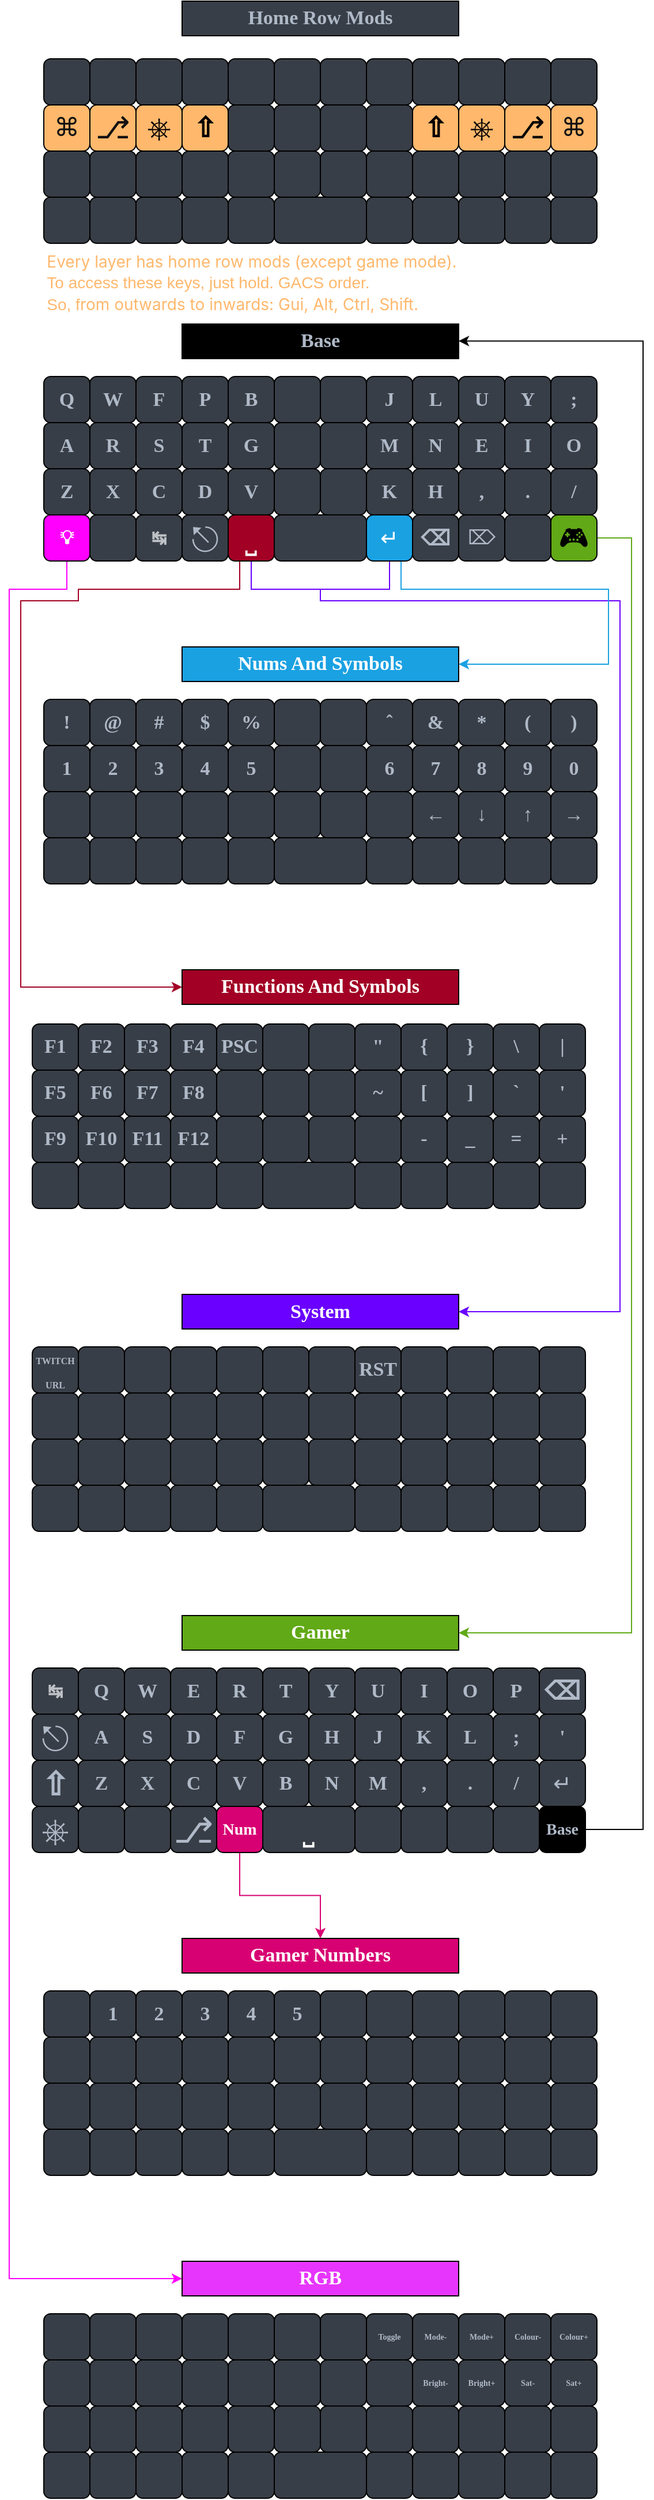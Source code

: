 <mxfile version="20.8.3" type="device"><diagram id="-IlJ7oHDDxPX7P2kjHj3" name="Page-1"><mxGraphModel dx="-93" dy="838" grid="1" gridSize="10" guides="1" tooltips="1" connect="1" arrows="1" fold="1" page="0" pageScale="1" pageWidth="827" pageHeight="1169" math="0" shadow="0"><root><mxCell id="0"/><mxCell id="1" parent="0"/><mxCell id="qOO70KsoDbuKheBEqoZG-251" style="edgeStyle=orthogonalEdgeStyle;rounded=1;orthogonalLoop=1;jettySize=auto;html=1;exitX=0;exitY=1;exitDx=0;exitDy=0;entryX=0;entryY=0.5;entryDx=0;entryDy=0;fontFamily=Verdana;fontSize=14;fontColor=#61A92F;strokeColor=#61A92F;" parent="1" edge="1"><mxGeometry relative="1" as="geometry"><Array as="points"><mxPoint x="70" y="561"/><mxPoint x="70" y="915"/></Array><mxPoint x="285.505" y="561.142" as="sourcePoint"/></mxGeometry></mxCell><mxCell id="qOO70KsoDbuKheBEqoZG-289" style="edgeStyle=orthogonalEdgeStyle;rounded=1;orthogonalLoop=1;jettySize=auto;html=1;exitX=0.5;exitY=1;exitDx=0;exitDy=0;entryX=0;entryY=0.5;entryDx=0;entryDy=0;fontFamily=Verdana;fontSize=11;fontColor=#383E47;strokeColor=#D70B72;" parent="1" edge="1"><mxGeometry relative="1" as="geometry"><Array as="points"><mxPoint x="50" y="582"/><mxPoint x="50" y="1235"/></Array><mxPoint x="348" y="582.321" as="sourcePoint"/></mxGeometry></mxCell><mxCell id="qOO70KsoDbuKheBEqoZG-249" style="edgeStyle=orthogonalEdgeStyle;rounded=1;orthogonalLoop=1;jettySize=auto;html=1;exitX=1;exitY=0.5;exitDx=0;exitDy=0;entryX=1;entryY=0.5;entryDx=0;entryDy=0;fontFamily=Verdana;fontSize=14;fontColor=#9933FF;strokeColor=#6906F9;" parent="1" edge="1"><mxGeometry relative="1" as="geometry"><Array as="points"><mxPoint x="730" y="310"/><mxPoint x="730" y="1515"/></Array><mxPoint x="660" y="310.0" as="sourcePoint"/></mxGeometry></mxCell><mxCell id="QowjiHadcx3YLq0oORDB-1" value="Q" style="whiteSpace=wrap;html=1;aspect=fixed;fontSize=17;fontFamily=Verdana;fontStyle=1;fontColor=#AFB9C7;fillColor=#383E47;rounded=1;" parent="1" vertex="1"><mxGeometry x="840" y="95.5" width="40" height="40" as="geometry"/></mxCell><mxCell id="QowjiHadcx3YLq0oORDB-2" value="W" style="whiteSpace=wrap;html=1;aspect=fixed;fontSize=17;fontFamily=Verdana;fontStyle=1;fontColor=#AFB9C7;fillColor=#383E47;rounded=1;" parent="1" vertex="1"><mxGeometry x="880" y="95.5" width="40" height="40" as="geometry"/></mxCell><mxCell id="QowjiHadcx3YLq0oORDB-3" value="F" style="whiteSpace=wrap;html=1;aspect=fixed;fontSize=17;fontFamily=Verdana;fontStyle=1;fontColor=#AFB9C7;fillColor=#383E47;rounded=1;" parent="1" vertex="1"><mxGeometry x="920" y="95.5" width="40" height="40" as="geometry"/></mxCell><mxCell id="QowjiHadcx3YLq0oORDB-4" value="P" style="whiteSpace=wrap;html=1;aspect=fixed;fontSize=17;fontFamily=Verdana;fontStyle=1;fontColor=#AFB9C7;fillColor=#383E47;rounded=1;" parent="1" vertex="1"><mxGeometry x="960" y="95.5" width="40" height="40" as="geometry"/></mxCell><mxCell id="QowjiHadcx3YLq0oORDB-5" value="B" style="whiteSpace=wrap;html=1;aspect=fixed;fontSize=17;fontFamily=Verdana;fontStyle=1;fontColor=#AFB9C7;fillColor=#383E47;rounded=1;" parent="1" vertex="1"><mxGeometry x="1000" y="95.5" width="40" height="40" as="geometry"/></mxCell><mxCell id="QowjiHadcx3YLq0oORDB-6" value="A" style="whiteSpace=wrap;html=1;aspect=fixed;fontSize=17;fontFamily=Verdana;fontStyle=1;fontColor=#afb9c7;fillColor=#383e47;rounded=1;" parent="1" vertex="1"><mxGeometry x="840" y="135.5" width="40" height="40" as="geometry"/></mxCell><mxCell id="QowjiHadcx3YLq0oORDB-7" value="R" style="whiteSpace=wrap;html=1;aspect=fixed;fontSize=17;fontFamily=Verdana;fontStyle=1;fontColor=#afb9c7;fillColor=#383e47;rounded=1;" parent="1" vertex="1"><mxGeometry x="880" y="135.5" width="40" height="40" as="geometry"/></mxCell><mxCell id="QowjiHadcx3YLq0oORDB-8" value="S" style="whiteSpace=wrap;html=1;aspect=fixed;fontSize=17;fontFamily=Verdana;fontStyle=1;fontColor=#afb9c7;fillColor=#383e47;rounded=1;" parent="1" vertex="1"><mxGeometry x="920" y="135.5" width="40" height="40" as="geometry"/></mxCell><mxCell id="QowjiHadcx3YLq0oORDB-9" value="T" style="whiteSpace=wrap;html=1;aspect=fixed;fontSize=17;fontFamily=Verdana;fontStyle=1;fontColor=#afb9c7;fillColor=#383e47;rounded=1;" parent="1" vertex="1"><mxGeometry x="960" y="135.5" width="40" height="40" as="geometry"/></mxCell><mxCell id="QowjiHadcx3YLq0oORDB-10" value="G" style="whiteSpace=wrap;html=1;aspect=fixed;fontSize=17;fontFamily=Verdana;fontStyle=1;fontColor=#AFB9C7;fillColor=#383E47;rounded=1;" parent="1" vertex="1"><mxGeometry x="1000" y="135.5" width="40" height="40" as="geometry"/></mxCell><mxCell id="QowjiHadcx3YLq0oORDB-52" style="edgeStyle=orthogonalEdgeStyle;rounded=0;orthogonalLoop=1;jettySize=auto;html=1;entryX=0.5;entryY=0.5;entryDx=0;entryDy=0;entryPerimeter=0;" parent="1" source="QowjiHadcx3YLq0oORDB-11" target="QowjiHadcx3YLq0oORDB-13" edge="1"><mxGeometry relative="1" as="geometry"/></mxCell><mxCell id="QowjiHadcx3YLq0oORDB-11" value="Z" style="whiteSpace=wrap;html=1;aspect=fixed;fontSize=17;fontFamily=Verdana;fontStyle=1;fontColor=#AFB9C7;fillColor=#383E47;rounded=1;" parent="1" vertex="1"><mxGeometry x="840" y="175.5" width="40" height="40" as="geometry"/></mxCell><mxCell id="QowjiHadcx3YLq0oORDB-12" value="X" style="whiteSpace=wrap;html=1;aspect=fixed;fontSize=17;fontFamily=Verdana;fontStyle=1;fontColor=#AFB9C7;fillColor=#383E47;rounded=1;" parent="1" vertex="1"><mxGeometry x="880" y="175.5" width="40" height="40" as="geometry"/></mxCell><mxCell id="QowjiHadcx3YLq0oORDB-13" value="C" style="whiteSpace=wrap;html=1;aspect=fixed;fontSize=17;fontFamily=Verdana;fontStyle=1;fontColor=#AFB9C7;fillColor=#383E47;rounded=1;" parent="1" vertex="1"><mxGeometry x="920" y="175.5" width="40" height="40" as="geometry"/></mxCell><mxCell id="QowjiHadcx3YLq0oORDB-14" value="D" style="whiteSpace=wrap;html=1;aspect=fixed;fontSize=17;fontFamily=Verdana;fontStyle=1;fontColor=#AFB9C7;fillColor=#383E47;rounded=1;" parent="1" vertex="1"><mxGeometry x="960" y="175.5" width="40" height="40" as="geometry"/></mxCell><mxCell id="QowjiHadcx3YLq0oORDB-15" value="V" style="whiteSpace=wrap;html=1;aspect=fixed;fontSize=17;fontFamily=Verdana;fontStyle=1;fontColor=#AFB9C7;fillColor=#383E47;rounded=1;" parent="1" vertex="1"><mxGeometry x="1000" y="175.5" width="40" height="40" as="geometry"/></mxCell><mxCell id="QowjiHadcx3YLq0oORDB-33" style="edgeStyle=orthogonalEdgeStyle;rounded=1;orthogonalLoop=1;jettySize=auto;html=1;exitX=0.5;exitY=1;exitDx=0;exitDy=0;entryX=0;entryY=0.5;entryDx=0;entryDy=0;fontFamily=Verdana;fontSize=14;fontColor=#6906F9;strokeColor=#7F00FF;" parent="1" edge="1"><mxGeometry relative="1" as="geometry"><mxPoint x="1310" y="340" as="targetPoint"/></mxGeometry></mxCell><mxCell id="QowjiHadcx3YLq0oORDB-35" style="edgeStyle=orthogonalEdgeStyle;rounded=1;orthogonalLoop=1;jettySize=auto;html=1;exitX=0.5;exitY=1;exitDx=0;exitDy=0;entryX=0;entryY=0.5;entryDx=0;entryDy=0;fontFamily=Verdana;fontSize=14;fontColor=#6906F9;strokeColor=#7F00FF;" parent="1" edge="1"><mxGeometry relative="1" as="geometry"><mxPoint x="1310" y="340" as="targetPoint"/></mxGeometry></mxCell><mxCell id="QowjiHadcx3YLq0oORDB-37" value="&lt;b style=&quot;border-color: var(--border-color);&quot;&gt;Base&lt;/b&gt;" style="rounded=0;whiteSpace=wrap;html=1;fontFamily=Verdana;fontSize=17;fontColor=#AFB9C7;fillColor=#000000;" parent="1" vertex="1"><mxGeometry x="960" y="50" width="240" height="30" as="geometry"/></mxCell><mxCell id="QowjiHadcx3YLq0oORDB-41" value="" style="whiteSpace=wrap;html=1;aspect=fixed;fontSize=17;fontFamily=Verdana;fontStyle=1;fontColor=#AFB9C7;fillColor=#383E47;rounded=1;" parent="1" vertex="1"><mxGeometry x="1040" y="95.5" width="40" height="40" as="geometry"/></mxCell><mxCell id="QowjiHadcx3YLq0oORDB-42" value="" style="whiteSpace=wrap;html=1;aspect=fixed;fontSize=17;fontFamily=Verdana;fontStyle=1;fontColor=#AFB9C7;fillColor=#383E47;rounded=1;" parent="1" vertex="1"><mxGeometry x="1080" y="95.5" width="40" height="40" as="geometry"/></mxCell><mxCell id="QowjiHadcx3YLq0oORDB-43" value="" style="whiteSpace=wrap;html=1;aspect=fixed;fontSize=17;fontFamily=Verdana;fontStyle=1;fontColor=#AFB9C7;fillColor=#383E47;rounded=1;" parent="1" vertex="1"><mxGeometry x="1040" y="135.5" width="40" height="40" as="geometry"/></mxCell><mxCell id="QowjiHadcx3YLq0oORDB-44" value="" style="whiteSpace=wrap;html=1;aspect=fixed;fontSize=17;fontFamily=Verdana;fontStyle=1;fontColor=#AFB9C7;fillColor=#383E47;rounded=1;" parent="1" vertex="1"><mxGeometry x="1080" y="135.5" width="40" height="40" as="geometry"/></mxCell><mxCell id="QowjiHadcx3YLq0oORDB-45" value="" style="whiteSpace=wrap;html=1;aspect=fixed;fontSize=17;fontFamily=Verdana;fontStyle=1;fontColor=#AFB9C7;fillColor=#383E47;rounded=1;" parent="1" vertex="1"><mxGeometry x="1040" y="175.5" width="40" height="40" as="geometry"/></mxCell><mxCell id="QowjiHadcx3YLq0oORDB-46" value="" style="whiteSpace=wrap;html=1;aspect=fixed;fontSize=17;fontFamily=Verdana;fontStyle=1;fontColor=#AFB9C7;fillColor=#383E47;rounded=1;" parent="1" vertex="1"><mxGeometry x="1080" y="175.5" width="40" height="40" as="geometry"/></mxCell><mxCell id="QowjiHadcx3YLq0oORDB-51" value="" style="rounded=1;whiteSpace=wrap;html=1;fillColor=#383e47;" parent="1" vertex="1"><mxGeometry x="1040" y="215.5" width="80" height="40" as="geometry"/></mxCell><mxCell id="QowjiHadcx3YLq0oORDB-595" style="edgeStyle=orthogonalEdgeStyle;rounded=0;orthogonalLoop=1;jettySize=auto;html=1;entryX=0;entryY=0.5;entryDx=0;entryDy=0;strokeColor=#ff00ff;fontFamily=Verdana;fontSize=17;fontColor=#FFFFFF;endArrow=classic;endFill=1;" parent="1" source="QowjiHadcx3YLq0oORDB-58" target="QowjiHadcx3YLq0oORDB-560" edge="1"><mxGeometry relative="1" as="geometry"><Array as="points"><mxPoint x="860" y="280"/><mxPoint x="810" y="280"/><mxPoint x="810" y="1745"/></Array></mxGeometry></mxCell><mxCell id="QowjiHadcx3YLq0oORDB-58" value="💡" style="whiteSpace=wrap;html=1;aspect=fixed;fontSize=17;fontFamily=Verdana;fontStyle=1;fontColor=#FFFFFF;fillColor=#FF00FF;rounded=1;" parent="1" vertex="1"><mxGeometry x="840" y="215.5" width="40" height="40" as="geometry"/></mxCell><mxCell id="QowjiHadcx3YLq0oORDB-59" value="" style="whiteSpace=wrap;html=1;aspect=fixed;fontSize=17;fontFamily=Verdana;fontStyle=1;fontColor=#AFB9C7;fillColor=#383E47;rounded=1;" parent="1" vertex="1"><mxGeometry x="880" y="215.5" width="40" height="40" as="geometry"/></mxCell><mxCell id="QowjiHadcx3YLq0oORDB-60" value="&lt;b style=&quot;color: rgb(189, 193, 198); font-family: arial, sans-serif; font-size: 16px; text-align: left; background-color: rgb(56, 62, 71);&quot;&gt;↹&lt;/b&gt;" style="whiteSpace=wrap;html=1;aspect=fixed;fontSize=17;fontFamily=Verdana;fontStyle=1;fontColor=#AFB9C7;fillColor=#383E47;rounded=1;" parent="1" vertex="1"><mxGeometry x="920" y="215.5" width="40" height="40" as="geometry"/></mxCell><mxCell id="QowjiHadcx3YLq0oORDB-61" value="&lt;span style=&quot;font-family: &amp;quot;Segoe UI Symbol&amp;quot;, &amp;quot;Apple Symbols&amp;quot;, &amp;quot;Segoe UI Emoji&amp;quot;, &amp;quot;Apple Color Emoji&amp;quot;, &amp;quot;Noto Color Emoji&amp;quot;; font-size: 30px; font-weight: 400; text-align: start; background-color: rgb(56, 62, 71);&quot;&gt;⎋&lt;/span&gt;" style="whiteSpace=wrap;html=1;aspect=fixed;fontSize=17;fontFamily=Verdana;fontStyle=1;fontColor=#AFB9C7;fillColor=#383E47;rounded=1;" parent="1" vertex="1"><mxGeometry x="960" y="215.5" width="40" height="40" as="geometry"/></mxCell><mxCell id="QowjiHadcx3YLq0oORDB-484" style="edgeStyle=orthogonalEdgeStyle;rounded=0;orthogonalLoop=1;jettySize=auto;html=1;fontFamily=Verdana;fontSize=17;fontColor=#ffffff;entryX=0;entryY=0.5;entryDx=0;entryDy=0;fillColor=#f5f5f5;strokeColor=#a20125;exitX=0.25;exitY=1;exitDx=0;exitDy=0;" parent="1" source="QowjiHadcx3YLq0oORDB-62" target="QowjiHadcx3YLq0oORDB-350" edge="1"><mxGeometry relative="1" as="geometry"><mxPoint x="1020" y="300" as="targetPoint"/><Array as="points"><mxPoint x="1010" y="280"/><mxPoint x="870" y="280"/><mxPoint x="870" y="290"/><mxPoint x="820" y="290"/><mxPoint x="820" y="625"/></Array></mxGeometry></mxCell><mxCell id="QowjiHadcx3YLq0oORDB-537" style="edgeStyle=orthogonalEdgeStyle;rounded=0;orthogonalLoop=1;jettySize=auto;html=1;exitX=0.5;exitY=1;exitDx=0;exitDy=0;strokeColor=#6a00ff;fontFamily=Verdana;fontSize=17;fontColor=#FFFFFF;entryX=1;entryY=0.5;entryDx=0;entryDy=0;" parent="1" source="QowjiHadcx3YLq0oORDB-62" target="QowjiHadcx3YLq0oORDB-501" edge="1"><mxGeometry relative="1" as="geometry"><mxPoint x="1080" y="300.0" as="targetPoint"/><Array as="points"><mxPoint x="1020" y="280"/><mxPoint x="1080" y="280"/><mxPoint x="1080" y="290"/><mxPoint x="1340" y="290"/><mxPoint x="1340" y="907"/></Array></mxGeometry></mxCell><mxCell id="QowjiHadcx3YLq0oORDB-62" value="&lt;span style=&quot;font-family: &amp;quot;Source Sans Pro&amp;quot;, Roboto, &amp;quot;San Francisco&amp;quot;, &amp;quot;Segoe UI&amp;quot;, sans-serif; font-weight: 400;&quot;&gt;&lt;font style=&quot;font-size: 26px;&quot;&gt;⎵&lt;/font&gt;&lt;/span&gt;" style="whiteSpace=wrap;html=1;aspect=fixed;fontSize=17;fontFamily=Verdana;fontStyle=1;fontColor=#FFFFFF;fillColor=#a20125;rounded=1;" parent="1" vertex="1"><mxGeometry x="1000" y="215.5" width="40" height="40" as="geometry"/></mxCell><mxCell id="QowjiHadcx3YLq0oORDB-63" value="J" style="whiteSpace=wrap;html=1;aspect=fixed;fontSize=17;fontFamily=Verdana;fontStyle=1;fontColor=#AFB9C7;fillColor=#383E47;rounded=1;" parent="1" vertex="1"><mxGeometry x="1120" y="95.5" width="40" height="40" as="geometry"/></mxCell><mxCell id="QowjiHadcx3YLq0oORDB-64" value="L" style="whiteSpace=wrap;html=1;aspect=fixed;fontSize=17;fontFamily=Verdana;fontStyle=1;fontColor=#AFB9C7;fillColor=#383E47;rounded=1;" parent="1" vertex="1"><mxGeometry x="1160" y="95.5" width="40" height="40" as="geometry"/></mxCell><mxCell id="QowjiHadcx3YLq0oORDB-65" value="U" style="whiteSpace=wrap;html=1;aspect=fixed;fontSize=17;fontFamily=Verdana;fontStyle=1;fontColor=#AFB9C7;fillColor=#383E47;rounded=1;" parent="1" vertex="1"><mxGeometry x="1200" y="95.5" width="40" height="40" as="geometry"/></mxCell><mxCell id="QowjiHadcx3YLq0oORDB-66" value="Y" style="whiteSpace=wrap;html=1;aspect=fixed;fontSize=17;fontFamily=Verdana;fontStyle=1;fontColor=#AFB9C7;fillColor=#383E47;rounded=1;" parent="1" vertex="1"><mxGeometry x="1240" y="95.5" width="40" height="40" as="geometry"/></mxCell><mxCell id="QowjiHadcx3YLq0oORDB-67" value=";" style="whiteSpace=wrap;html=1;aspect=fixed;fontSize=17;fontFamily=Verdana;fontStyle=1;fontColor=#AFB9C7;fillColor=#383E47;rounded=1;" parent="1" vertex="1"><mxGeometry x="1280" y="95.5" width="40" height="40" as="geometry"/></mxCell><mxCell id="QowjiHadcx3YLq0oORDB-68" value="M" style="whiteSpace=wrap;html=1;aspect=fixed;fontSize=17;fontFamily=Verdana;fontStyle=1;fontColor=#AFB9C7;fillColor=#383E47;rounded=1;" parent="1" vertex="1"><mxGeometry x="1120" y="135.5" width="40" height="40" as="geometry"/></mxCell><mxCell id="QowjiHadcx3YLq0oORDB-69" value="N" style="whiteSpace=wrap;html=1;aspect=fixed;fontSize=17;fontFamily=Verdana;fontStyle=1;fontColor=#afb9c7;fillColor=#383e47;rounded=1;" parent="1" vertex="1"><mxGeometry x="1160" y="135.5" width="40" height="40" as="geometry"/></mxCell><mxCell id="QowjiHadcx3YLq0oORDB-70" value="E" style="whiteSpace=wrap;html=1;aspect=fixed;fontSize=17;fontFamily=Verdana;fontStyle=1;fontColor=#afb9c7;fillColor=#383e47;rounded=1;" parent="1" vertex="1"><mxGeometry x="1200" y="135.5" width="40" height="40" as="geometry"/></mxCell><mxCell id="QowjiHadcx3YLq0oORDB-71" value="I" style="whiteSpace=wrap;html=1;aspect=fixed;fontSize=17;fontFamily=Verdana;fontStyle=1;fontColor=#afb9c7;fillColor=#383e47;rounded=1;" parent="1" vertex="1"><mxGeometry x="1240" y="135.5" width="40" height="40" as="geometry"/></mxCell><mxCell id="QowjiHadcx3YLq0oORDB-72" value="O" style="whiteSpace=wrap;html=1;aspect=fixed;fontSize=17;fontFamily=Verdana;fontStyle=1;fontColor=#afb9c7;fillColor=#383e47;rounded=1;" parent="1" vertex="1"><mxGeometry x="1280" y="135.5" width="40" height="40" as="geometry"/></mxCell><mxCell id="QowjiHadcx3YLq0oORDB-73" style="edgeStyle=orthogonalEdgeStyle;rounded=0;orthogonalLoop=1;jettySize=auto;html=1;entryX=0.5;entryY=0.5;entryDx=0;entryDy=0;entryPerimeter=0;" parent="1" source="QowjiHadcx3YLq0oORDB-74" target="QowjiHadcx3YLq0oORDB-76" edge="1"><mxGeometry relative="1" as="geometry"/></mxCell><mxCell id="QowjiHadcx3YLq0oORDB-74" value="K" style="whiteSpace=wrap;html=1;aspect=fixed;fontSize=17;fontFamily=Verdana;fontStyle=1;fontColor=#AFB9C7;fillColor=#383E47;rounded=1;" parent="1" vertex="1"><mxGeometry x="1120" y="175.5" width="40" height="40" as="geometry"/></mxCell><mxCell id="QowjiHadcx3YLq0oORDB-75" value="H" style="whiteSpace=wrap;html=1;aspect=fixed;fontSize=17;fontFamily=Verdana;fontStyle=1;fontColor=#AFB9C7;fillColor=#383E47;rounded=1;" parent="1" vertex="1"><mxGeometry x="1160" y="175.5" width="40" height="40" as="geometry"/></mxCell><mxCell id="QowjiHadcx3YLq0oORDB-76" value="," style="whiteSpace=wrap;html=1;aspect=fixed;fontSize=17;fontFamily=Verdana;fontStyle=1;fontColor=#AFB9C7;fillColor=#383E47;rounded=1;" parent="1" vertex="1"><mxGeometry x="1200" y="175.5" width="40" height="40" as="geometry"/></mxCell><mxCell id="QowjiHadcx3YLq0oORDB-77" value="." style="whiteSpace=wrap;html=1;aspect=fixed;fontSize=17;fontFamily=Verdana;fontStyle=1;fontColor=#AFB9C7;fillColor=#383E47;rounded=1;" parent="1" vertex="1"><mxGeometry x="1240" y="175.5" width="40" height="40" as="geometry"/></mxCell><mxCell id="QowjiHadcx3YLq0oORDB-78" value="/" style="whiteSpace=wrap;html=1;aspect=fixed;fontSize=17;fontFamily=Verdana;fontStyle=1;fontColor=#AFB9C7;fillColor=#383E47;rounded=1;" parent="1" vertex="1"><mxGeometry x="1280" y="175.5" width="40" height="40" as="geometry"/></mxCell><mxCell id="QowjiHadcx3YLq0oORDB-536" style="edgeStyle=orthogonalEdgeStyle;rounded=0;orthogonalLoop=1;jettySize=auto;html=1;entryX=1;entryY=0.5;entryDx=0;entryDy=0;strokeColor=#1aa1e2;fontFamily=Verdana;fontSize=17;fontColor=#FFFFFF;" parent="1" source="QowjiHadcx3YLq0oORDB-79" target="QowjiHadcx3YLq0oORDB-250" edge="1"><mxGeometry relative="1" as="geometry"><Array as="points"><mxPoint x="1150" y="280"/><mxPoint x="1330" y="280"/><mxPoint x="1330" y="345"/></Array></mxGeometry></mxCell><mxCell id="QowjiHadcx3YLq0oORDB-538" style="edgeStyle=orthogonalEdgeStyle;rounded=0;orthogonalLoop=1;jettySize=auto;html=1;strokeColor=none;fontFamily=Verdana;fontSize=17;fontColor=#FFFFFF;endArrow=none;endFill=0;" parent="1" source="QowjiHadcx3YLq0oORDB-79" edge="1"><mxGeometry relative="1" as="geometry"><mxPoint x="1110" y="300" as="targetPoint"/></mxGeometry></mxCell><mxCell id="QowjiHadcx3YLq0oORDB-539" style="edgeStyle=orthogonalEdgeStyle;rounded=0;orthogonalLoop=1;jettySize=auto;html=1;strokeColor=#6a00ff;fontFamily=Verdana;fontSize=17;fontColor=#FFFFFF;endArrow=none;endFill=0;" parent="1" source="QowjiHadcx3YLq0oORDB-79" edge="1"><mxGeometry relative="1" as="geometry"><mxPoint x="1080" y="290.0" as="targetPoint"/><Array as="points"><mxPoint x="1140" y="280"/><mxPoint x="1080" y="280"/></Array></mxGeometry></mxCell><mxCell id="QowjiHadcx3YLq0oORDB-79" value="&lt;span style=&quot;font-family: &amp;quot;segoe ui emoji&amp;quot;, &amp;quot;apple color emoji&amp;quot;, &amp;quot;noto color emoji&amp;quot;; font-weight: 400; background-color: rgb(26, 161, 226);&quot;&gt;&lt;font style=&quot;font-size: 19px;&quot;&gt;↵&lt;/font&gt;&lt;/span&gt;" style="whiteSpace=wrap;html=1;aspect=fixed;fontSize=17;fontFamily=Verdana;fontStyle=1;fontColor=#FFFFFF;fillColor=#1aa1e2;rounded=1;" parent="1" vertex="1"><mxGeometry x="1120" y="215.5" width="40" height="40" as="geometry"/></mxCell><mxCell id="QowjiHadcx3YLq0oORDB-80" value="&lt;span style=&quot;font-family: &amp;quot;segoe ui emoji&amp;quot;, &amp;quot;apple color emoji&amp;quot;, &amp;quot;noto color emoji&amp;quot;;&quot;&gt;&lt;font style=&quot;font-size: 18px;&quot;&gt;⌫&lt;/font&gt;&lt;/span&gt;" style="whiteSpace=wrap;html=1;aspect=fixed;fontSize=17;fontFamily=Verdana;fontStyle=1;fontColor=#AFB9C7;fillColor=#383E47;rounded=1;" parent="1" vertex="1"><mxGeometry x="1160" y="215.5" width="40" height="40" as="geometry"/></mxCell><mxCell id="QowjiHadcx3YLq0oORDB-81" value="&lt;span style=&quot;font-family: &amp;quot;segoe ui emoji&amp;quot;, &amp;quot;apple color emoji&amp;quot;, &amp;quot;noto color emoji&amp;quot;; font-weight: 400; font-size: 17px;&quot;&gt;&lt;font style=&quot;font-size: 17px;&quot;&gt;⌦&lt;/font&gt;&lt;/span&gt;" style="whiteSpace=wrap;html=1;aspect=fixed;fontSize=17;fontFamily=Verdana;fontStyle=1;fontColor=#AFB9C7;fillColor=#383E47;rounded=1;" parent="1" vertex="1"><mxGeometry x="1200" y="215.5" width="40" height="40" as="geometry"/></mxCell><mxCell id="QowjiHadcx3YLq0oORDB-82" value="" style="whiteSpace=wrap;html=1;aspect=fixed;fontSize=17;fontFamily=Verdana;fontStyle=1;fontColor=#AFB9C7;fillColor=#383E47;rounded=1;" parent="1" vertex="1"><mxGeometry x="1240" y="215.5" width="40" height="40" as="geometry"/></mxCell><mxCell id="QowjiHadcx3YLq0oORDB-541" style="edgeStyle=orthogonalEdgeStyle;rounded=0;orthogonalLoop=1;jettySize=auto;html=1;entryX=1;entryY=0.5;entryDx=0;entryDy=0;strokeColor=#61a916;fontFamily=Verdana;fontSize=17;fontColor=#FFFFFF;endArrow=classic;endFill=1;" parent="1" source="QowjiHadcx3YLq0oORDB-83" target="QowjiHadcx3YLq0oORDB-400" edge="1"><mxGeometry relative="1" as="geometry"><Array as="points"><mxPoint x="1350" y="236"/><mxPoint x="1350" y="1185"/></Array></mxGeometry></mxCell><mxCell id="QowjiHadcx3YLq0oORDB-83" value="&lt;span style=&quot;color: rgb(0, 0, 0); font-family: Roboto, sans-serif; font-size: 24px; font-weight: 400;&quot;&gt;🎮&lt;/span&gt;" style="whiteSpace=wrap;html=1;aspect=fixed;fontSize=17;fontFamily=Verdana;fontStyle=1;fontColor=#AFB9C7;fillColor=#61a916;rounded=1;" parent="1" vertex="1"><mxGeometry x="1280" y="215.5" width="40" height="40" as="geometry"/></mxCell><mxCell id="QowjiHadcx3YLq0oORDB-234" value="!" style="whiteSpace=wrap;html=1;aspect=fixed;fontSize=17;fontFamily=Verdana;fontStyle=1;fontColor=#AFB9C7;fillColor=#383E47;rounded=1;" parent="1" vertex="1"><mxGeometry x="840" y="375.5" width="40" height="40" as="geometry"/></mxCell><mxCell id="QowjiHadcx3YLq0oORDB-235" value="@" style="whiteSpace=wrap;html=1;aspect=fixed;fontSize=17;fontFamily=Verdana;fontStyle=1;fontColor=#AFB9C7;fillColor=#383E47;rounded=1;" parent="1" vertex="1"><mxGeometry x="880" y="375.5" width="40" height="40" as="geometry"/></mxCell><mxCell id="QowjiHadcx3YLq0oORDB-236" value="#" style="whiteSpace=wrap;html=1;aspect=fixed;fontSize=17;fontFamily=Verdana;fontStyle=1;fontColor=#AFB9C7;fillColor=#383E47;rounded=1;" parent="1" vertex="1"><mxGeometry x="920" y="375.5" width="40" height="40" as="geometry"/></mxCell><mxCell id="QowjiHadcx3YLq0oORDB-237" value="$" style="whiteSpace=wrap;html=1;aspect=fixed;fontSize=17;fontFamily=Verdana;fontStyle=1;fontColor=#AFB9C7;fillColor=#383E47;rounded=1;" parent="1" vertex="1"><mxGeometry x="960" y="375.5" width="40" height="40" as="geometry"/></mxCell><mxCell id="QowjiHadcx3YLq0oORDB-238" value="%" style="whiteSpace=wrap;html=1;aspect=fixed;fontSize=17;fontFamily=Verdana;fontStyle=1;fontColor=#AFB9C7;fillColor=#383E47;rounded=1;" parent="1" vertex="1"><mxGeometry x="1000" y="375.5" width="40" height="40" as="geometry"/></mxCell><mxCell id="QowjiHadcx3YLq0oORDB-239" value="1" style="whiteSpace=wrap;html=1;aspect=fixed;fontSize=17;fontFamily=Verdana;fontStyle=1;fontColor=#AFB9C7;fillColor=#383E47;rounded=1;" parent="1" vertex="1"><mxGeometry x="840" y="415.5" width="40" height="40" as="geometry"/></mxCell><mxCell id="QowjiHadcx3YLq0oORDB-240" value="2" style="whiteSpace=wrap;html=1;aspect=fixed;fontSize=17;fontFamily=Verdana;fontStyle=1;fontColor=#AFB9C7;fillColor=#383E47;rounded=1;" parent="1" vertex="1"><mxGeometry x="880" y="415.5" width="40" height="40" as="geometry"/></mxCell><mxCell id="QowjiHadcx3YLq0oORDB-241" value="3" style="whiteSpace=wrap;html=1;aspect=fixed;fontSize=17;fontFamily=Verdana;fontStyle=1;fontColor=#AFB9C7;fillColor=#383E47;rounded=1;" parent="1" vertex="1"><mxGeometry x="920" y="415.5" width="40" height="40" as="geometry"/></mxCell><mxCell id="QowjiHadcx3YLq0oORDB-242" value="4" style="whiteSpace=wrap;html=1;aspect=fixed;fontSize=17;fontFamily=Verdana;fontStyle=1;fontColor=#AFB9C7;fillColor=#383E47;rounded=1;" parent="1" vertex="1"><mxGeometry x="960" y="415.5" width="40" height="40" as="geometry"/></mxCell><mxCell id="QowjiHadcx3YLq0oORDB-243" value="5" style="whiteSpace=wrap;html=1;aspect=fixed;fontSize=17;fontFamily=Verdana;fontStyle=1;fontColor=#AFB9C7;fillColor=#383E47;rounded=1;" parent="1" vertex="1"><mxGeometry x="1000" y="415.5" width="40" height="40" as="geometry"/></mxCell><mxCell id="QowjiHadcx3YLq0oORDB-244" style="edgeStyle=orthogonalEdgeStyle;rounded=0;orthogonalLoop=1;jettySize=auto;html=1;entryX=0.5;entryY=0.5;entryDx=0;entryDy=0;entryPerimeter=0;" parent="1" source="QowjiHadcx3YLq0oORDB-245" target="QowjiHadcx3YLq0oORDB-247" edge="1"><mxGeometry relative="1" as="geometry"/></mxCell><mxCell id="QowjiHadcx3YLq0oORDB-245" value="" style="whiteSpace=wrap;html=1;aspect=fixed;fontSize=17;fontFamily=Verdana;fontStyle=1;fontColor=#AFB9C7;fillColor=#383E47;rounded=1;" parent="1" vertex="1"><mxGeometry x="840" y="455.5" width="40" height="40" as="geometry"/></mxCell><mxCell id="QowjiHadcx3YLq0oORDB-246" value="" style="whiteSpace=wrap;html=1;aspect=fixed;fontSize=17;fontFamily=Verdana;fontStyle=1;fontColor=#AFB9C7;fillColor=#383E47;rounded=1;" parent="1" vertex="1"><mxGeometry x="880" y="455.5" width="40" height="40" as="geometry"/></mxCell><mxCell id="QowjiHadcx3YLq0oORDB-247" value="" style="whiteSpace=wrap;html=1;aspect=fixed;fontSize=17;fontFamily=Verdana;fontStyle=1;fontColor=#AFB9C7;fillColor=#383E47;rounded=1;" parent="1" vertex="1"><mxGeometry x="920" y="455.5" width="40" height="40" as="geometry"/></mxCell><mxCell id="QowjiHadcx3YLq0oORDB-248" value="" style="whiteSpace=wrap;html=1;aspect=fixed;fontSize=17;fontFamily=Verdana;fontStyle=1;fontColor=#AFB9C7;fillColor=#383E47;rounded=1;" parent="1" vertex="1"><mxGeometry x="960" y="455.5" width="40" height="40" as="geometry"/></mxCell><mxCell id="QowjiHadcx3YLq0oORDB-249" value="" style="whiteSpace=wrap;html=1;aspect=fixed;fontSize=17;fontFamily=Verdana;fontStyle=1;fontColor=#AFB9C7;fillColor=#383E47;rounded=1;" parent="1" vertex="1"><mxGeometry x="1000" y="455.5" width="40" height="40" as="geometry"/></mxCell><mxCell id="QowjiHadcx3YLq0oORDB-250" value="&lt;span&gt;Nums And Symbols&lt;br&gt;&lt;/span&gt;" style="rounded=0;whiteSpace=wrap;html=1;fontFamily=Verdana;fontSize=17;fontColor=#ffffff;fillColor=#1aa1e2;fontStyle=1" parent="1" vertex="1"><mxGeometry x="960" y="330" width="240" height="30" as="geometry"/></mxCell><mxCell id="QowjiHadcx3YLq0oORDB-251" value="" style="whiteSpace=wrap;html=1;aspect=fixed;fontSize=17;fontFamily=Verdana;fontStyle=1;fontColor=#AFB9C7;fillColor=#383E47;rounded=1;" parent="1" vertex="1"><mxGeometry x="1040" y="375.5" width="40" height="40" as="geometry"/></mxCell><mxCell id="QowjiHadcx3YLq0oORDB-252" value="" style="whiteSpace=wrap;html=1;aspect=fixed;fontSize=17;fontFamily=Verdana;fontStyle=1;fontColor=#AFB9C7;fillColor=#383E47;rounded=1;" parent="1" vertex="1"><mxGeometry x="1080" y="375.5" width="40" height="40" as="geometry"/></mxCell><mxCell id="QowjiHadcx3YLq0oORDB-253" value="" style="whiteSpace=wrap;html=1;aspect=fixed;fontSize=17;fontFamily=Verdana;fontStyle=1;fontColor=#AFB9C7;fillColor=#383E47;rounded=1;" parent="1" vertex="1"><mxGeometry x="1040" y="415.5" width="40" height="40" as="geometry"/></mxCell><mxCell id="QowjiHadcx3YLq0oORDB-254" value="" style="whiteSpace=wrap;html=1;aspect=fixed;fontSize=17;fontFamily=Verdana;fontStyle=1;fontColor=#AFB9C7;fillColor=#383E47;rounded=1;" parent="1" vertex="1"><mxGeometry x="1080" y="415.5" width="40" height="40" as="geometry"/></mxCell><mxCell id="QowjiHadcx3YLq0oORDB-255" value="" style="whiteSpace=wrap;html=1;aspect=fixed;fontSize=17;fontFamily=Verdana;fontStyle=1;fontColor=#AFB9C7;fillColor=#383E47;rounded=1;" parent="1" vertex="1"><mxGeometry x="1040" y="455.5" width="40" height="40" as="geometry"/></mxCell><mxCell id="QowjiHadcx3YLq0oORDB-256" value="" style="whiteSpace=wrap;html=1;aspect=fixed;fontSize=17;fontFamily=Verdana;fontStyle=1;fontColor=#AFB9C7;fillColor=#383E47;rounded=1;" parent="1" vertex="1"><mxGeometry x="1080" y="455.5" width="40" height="40" as="geometry"/></mxCell><mxCell id="QowjiHadcx3YLq0oORDB-257" value="" style="rounded=1;whiteSpace=wrap;html=1;fillColor=#383e47;" parent="1" vertex="1"><mxGeometry x="1040" y="495.5" width="80" height="40" as="geometry"/></mxCell><mxCell id="QowjiHadcx3YLq0oORDB-258" value="" style="whiteSpace=wrap;html=1;aspect=fixed;fontSize=17;fontFamily=Verdana;fontStyle=1;fontColor=#AFB9C7;fillColor=#383E47;rounded=1;" parent="1" vertex="1"><mxGeometry x="840" y="495.5" width="40" height="40" as="geometry"/></mxCell><mxCell id="QowjiHadcx3YLq0oORDB-259" value="" style="whiteSpace=wrap;html=1;aspect=fixed;fontSize=17;fontFamily=Verdana;fontStyle=1;fontColor=#AFB9C7;fillColor=#383E47;rounded=1;" parent="1" vertex="1"><mxGeometry x="880" y="495.5" width="40" height="40" as="geometry"/></mxCell><mxCell id="QowjiHadcx3YLq0oORDB-260" value="" style="whiteSpace=wrap;html=1;aspect=fixed;fontSize=17;fontFamily=Verdana;fontStyle=1;fontColor=#AFB9C7;fillColor=#383E47;rounded=1;" parent="1" vertex="1"><mxGeometry x="920" y="495.5" width="40" height="40" as="geometry"/></mxCell><mxCell id="QowjiHadcx3YLq0oORDB-261" value="" style="whiteSpace=wrap;html=1;aspect=fixed;fontSize=17;fontFamily=Verdana;fontStyle=1;fontColor=#AFB9C7;fillColor=#383E47;rounded=1;" parent="1" vertex="1"><mxGeometry x="960" y="495.5" width="40" height="40" as="geometry"/></mxCell><mxCell id="QowjiHadcx3YLq0oORDB-262" value="" style="whiteSpace=wrap;html=1;aspect=fixed;fontSize=17;fontFamily=Verdana;fontStyle=1;fontColor=#FFFFFF;fillColor=#383e47;rounded=1;" parent="1" vertex="1"><mxGeometry x="1000" y="495.5" width="40" height="40" as="geometry"/></mxCell><mxCell id="QowjiHadcx3YLq0oORDB-263" value="ˆ" style="whiteSpace=wrap;html=1;aspect=fixed;fontSize=17;fontFamily=Verdana;fontStyle=1;fontColor=#AFB9C7;fillColor=#383E47;rounded=1;" parent="1" vertex="1"><mxGeometry x="1120" y="375.5" width="40" height="40" as="geometry"/></mxCell><mxCell id="QowjiHadcx3YLq0oORDB-264" value="&amp;amp;" style="whiteSpace=wrap;html=1;aspect=fixed;fontSize=17;fontFamily=Verdana;fontStyle=1;fontColor=#AFB9C7;fillColor=#383E47;rounded=1;" parent="1" vertex="1"><mxGeometry x="1160" y="375.5" width="40" height="40" as="geometry"/></mxCell><mxCell id="QowjiHadcx3YLq0oORDB-265" value="*" style="whiteSpace=wrap;html=1;aspect=fixed;fontSize=17;fontFamily=Verdana;fontStyle=1;fontColor=#AFB9C7;fillColor=#383E47;rounded=1;" parent="1" vertex="1"><mxGeometry x="1200" y="375.5" width="40" height="40" as="geometry"/></mxCell><mxCell id="QowjiHadcx3YLq0oORDB-266" value="(" style="whiteSpace=wrap;html=1;aspect=fixed;fontSize=17;fontFamily=Verdana;fontStyle=1;fontColor=#AFB9C7;fillColor=#383E47;rounded=1;" parent="1" vertex="1"><mxGeometry x="1240" y="375.5" width="40" height="40" as="geometry"/></mxCell><mxCell id="QowjiHadcx3YLq0oORDB-267" value=")" style="whiteSpace=wrap;html=1;aspect=fixed;fontSize=17;fontFamily=Verdana;fontStyle=1;fontColor=#AFB9C7;fillColor=#383E47;rounded=1;" parent="1" vertex="1"><mxGeometry x="1280" y="375.5" width="40" height="40" as="geometry"/></mxCell><mxCell id="QowjiHadcx3YLq0oORDB-268" value="6" style="whiteSpace=wrap;html=1;aspect=fixed;fontSize=17;fontFamily=Verdana;fontStyle=1;fontColor=#AFB9C7;fillColor=#383E47;rounded=1;" parent="1" vertex="1"><mxGeometry x="1120" y="415.5" width="40" height="40" as="geometry"/></mxCell><mxCell id="QowjiHadcx3YLq0oORDB-269" value="7" style="whiteSpace=wrap;html=1;aspect=fixed;fontSize=17;fontFamily=Verdana;fontStyle=1;fontColor=#AFB9C7;fillColor=#383E47;rounded=1;" parent="1" vertex="1"><mxGeometry x="1160" y="415.5" width="40" height="40" as="geometry"/></mxCell><mxCell id="QowjiHadcx3YLq0oORDB-270" value="8" style="whiteSpace=wrap;html=1;aspect=fixed;fontSize=17;fontFamily=Verdana;fontStyle=1;fontColor=#AFB9C7;fillColor=#383E47;rounded=1;" parent="1" vertex="1"><mxGeometry x="1200" y="415.5" width="40" height="40" as="geometry"/></mxCell><mxCell id="QowjiHadcx3YLq0oORDB-271" value="9" style="whiteSpace=wrap;html=1;aspect=fixed;fontSize=17;fontFamily=Verdana;fontStyle=1;fontColor=#AFB9C7;fillColor=#383E47;rounded=1;" parent="1" vertex="1"><mxGeometry x="1240" y="415.5" width="40" height="40" as="geometry"/></mxCell><mxCell id="QowjiHadcx3YLq0oORDB-272" value="0" style="whiteSpace=wrap;html=1;aspect=fixed;fontSize=17;fontFamily=Verdana;fontStyle=1;fontColor=#AFB9C7;fillColor=#383E47;rounded=1;" parent="1" vertex="1"><mxGeometry x="1280" y="415.5" width="40" height="40" as="geometry"/></mxCell><mxCell id="QowjiHadcx3YLq0oORDB-273" style="edgeStyle=orthogonalEdgeStyle;rounded=0;orthogonalLoop=1;jettySize=auto;html=1;entryX=0.5;entryY=0.5;entryDx=0;entryDy=0;entryPerimeter=0;" parent="1" source="QowjiHadcx3YLq0oORDB-274" target="QowjiHadcx3YLq0oORDB-276" edge="1"><mxGeometry relative="1" as="geometry"/></mxCell><mxCell id="QowjiHadcx3YLq0oORDB-274" value="" style="whiteSpace=wrap;html=1;aspect=fixed;fontSize=17;fontFamily=Verdana;fontStyle=1;fontColor=#AFB9C7;fillColor=#383E47;rounded=1;" parent="1" vertex="1"><mxGeometry x="1120" y="455.5" width="40" height="40" as="geometry"/></mxCell><mxCell id="QowjiHadcx3YLq0oORDB-275" value="←" style="whiteSpace=wrap;html=1;aspect=fixed;fontSize=17;fontFamily=Verdana;fontStyle=1;fontColor=#AFB9C7;fillColor=#383E47;rounded=1;" parent="1" vertex="1"><mxGeometry x="1160" y="455.5" width="40" height="40" as="geometry"/></mxCell><mxCell id="QowjiHadcx3YLq0oORDB-276" value="↓" style="whiteSpace=wrap;html=1;aspect=fixed;fontSize=17;fontFamily=Verdana;fontStyle=1;fontColor=#AFB9C7;fillColor=#383E47;rounded=1;" parent="1" vertex="1"><mxGeometry x="1200" y="455.5" width="40" height="40" as="geometry"/></mxCell><mxCell id="QowjiHadcx3YLq0oORDB-277" value="↑" style="whiteSpace=wrap;html=1;aspect=fixed;fontSize=17;fontFamily=Verdana;fontStyle=1;fontColor=#AFB9C7;fillColor=#383E47;rounded=1;" parent="1" vertex="1"><mxGeometry x="1240" y="455.5" width="40" height="40" as="geometry"/></mxCell><mxCell id="QowjiHadcx3YLq0oORDB-278" value="→" style="whiteSpace=wrap;html=1;aspect=fixed;fontSize=17;fontFamily=Verdana;fontStyle=1;fontColor=#AFB9C7;fillColor=#383E47;rounded=1;" parent="1" vertex="1"><mxGeometry x="1280" y="455.5" width="40" height="40" as="geometry"/></mxCell><mxCell id="QowjiHadcx3YLq0oORDB-279" value="" style="whiteSpace=wrap;html=1;aspect=fixed;fontSize=17;fontFamily=Verdana;fontStyle=1;fontColor=#AFB9C7;fillColor=#383E47;rounded=1;" parent="1" vertex="1"><mxGeometry x="1120" y="495.5" width="40" height="40" as="geometry"/></mxCell><mxCell id="QowjiHadcx3YLq0oORDB-280" value="" style="whiteSpace=wrap;html=1;aspect=fixed;fontSize=17;fontFamily=Verdana;fontStyle=1;fontColor=#AFB9C7;fillColor=#383E47;rounded=1;" parent="1" vertex="1"><mxGeometry x="1160" y="495.5" width="40" height="40" as="geometry"/></mxCell><mxCell id="QowjiHadcx3YLq0oORDB-281" value="" style="whiteSpace=wrap;html=1;aspect=fixed;fontSize=17;fontFamily=Verdana;fontStyle=1;fontColor=#AFB9C7;fillColor=#383E47;rounded=1;" parent="1" vertex="1"><mxGeometry x="1200" y="495.5" width="40" height="40" as="geometry"/></mxCell><mxCell id="QowjiHadcx3YLq0oORDB-282" value="" style="whiteSpace=wrap;html=1;aspect=fixed;fontSize=17;fontFamily=Verdana;fontStyle=1;fontColor=#AFB9C7;fillColor=#383E47;rounded=1;" parent="1" vertex="1"><mxGeometry x="1240" y="495.5" width="40" height="40" as="geometry"/></mxCell><mxCell id="QowjiHadcx3YLq0oORDB-283" value="" style="whiteSpace=wrap;html=1;aspect=fixed;fontSize=17;fontFamily=Verdana;fontStyle=1;fontColor=#AFB9C7;fillColor=#383E47;rounded=1;" parent="1" vertex="1"><mxGeometry x="1280" y="495.5" width="40" height="40" as="geometry"/></mxCell><mxCell id="QowjiHadcx3YLq0oORDB-334" value="F1" style="whiteSpace=wrap;html=1;aspect=fixed;fontSize=17;fontFamily=Verdana;fontStyle=1;fontColor=#AFB9C7;fillColor=#383E47;rounded=1;" parent="1" vertex="1"><mxGeometry x="830" y="657" width="40" height="40" as="geometry"/></mxCell><mxCell id="QowjiHadcx3YLq0oORDB-335" value="F2" style="whiteSpace=wrap;html=1;aspect=fixed;fontSize=17;fontFamily=Verdana;fontStyle=1;fontColor=#AFB9C7;fillColor=#383E47;rounded=1;" parent="1" vertex="1"><mxGeometry x="870" y="657" width="40" height="40" as="geometry"/></mxCell><mxCell id="QowjiHadcx3YLq0oORDB-336" value="F3" style="whiteSpace=wrap;html=1;aspect=fixed;fontSize=17;fontFamily=Verdana;fontStyle=1;fontColor=#AFB9C7;fillColor=#383E47;rounded=1;" parent="1" vertex="1"><mxGeometry x="910" y="657" width="40" height="40" as="geometry"/></mxCell><mxCell id="QowjiHadcx3YLq0oORDB-337" value="F4" style="whiteSpace=wrap;html=1;aspect=fixed;fontSize=17;fontFamily=Verdana;fontStyle=1;fontColor=#AFB9C7;fillColor=#383E47;rounded=1;" parent="1" vertex="1"><mxGeometry x="950" y="657" width="40" height="40" as="geometry"/></mxCell><mxCell id="QowjiHadcx3YLq0oORDB-338" value="PSC" style="whiteSpace=wrap;html=1;aspect=fixed;fontSize=17;fontFamily=Verdana;fontStyle=1;fontColor=#AFB9C7;fillColor=#383E47;rounded=1;" parent="1" vertex="1"><mxGeometry x="990" y="657" width="40" height="40" as="geometry"/></mxCell><mxCell id="QowjiHadcx3YLq0oORDB-339" value="F5" style="whiteSpace=wrap;html=1;aspect=fixed;fontSize=17;fontFamily=Verdana;fontStyle=1;fontColor=#AFB9C7;fillColor=#383E47;rounded=1;" parent="1" vertex="1"><mxGeometry x="830" y="697" width="40" height="40" as="geometry"/></mxCell><mxCell id="QowjiHadcx3YLq0oORDB-340" value="F6" style="whiteSpace=wrap;html=1;aspect=fixed;fontSize=17;fontFamily=Verdana;fontStyle=1;fontColor=#AFB9C7;fillColor=#383E47;rounded=1;" parent="1" vertex="1"><mxGeometry x="870" y="697" width="40" height="40" as="geometry"/></mxCell><mxCell id="QowjiHadcx3YLq0oORDB-341" value="F7" style="whiteSpace=wrap;html=1;aspect=fixed;fontSize=17;fontFamily=Verdana;fontStyle=1;fontColor=#AFB9C7;fillColor=#383E47;rounded=1;" parent="1" vertex="1"><mxGeometry x="910" y="697" width="40" height="40" as="geometry"/></mxCell><mxCell id="QowjiHadcx3YLq0oORDB-342" value="F8" style="whiteSpace=wrap;html=1;aspect=fixed;fontSize=17;fontFamily=Verdana;fontStyle=1;fontColor=#AFB9C7;fillColor=#383E47;rounded=1;" parent="1" vertex="1"><mxGeometry x="950" y="697" width="40" height="40" as="geometry"/></mxCell><mxCell id="QowjiHadcx3YLq0oORDB-343" value="" style="whiteSpace=wrap;html=1;aspect=fixed;fontSize=17;fontFamily=Verdana;fontStyle=1;fontColor=#AFB9C7;fillColor=#383E47;rounded=1;" parent="1" vertex="1"><mxGeometry x="990" y="697" width="40" height="40" as="geometry"/></mxCell><mxCell id="QowjiHadcx3YLq0oORDB-344" style="edgeStyle=orthogonalEdgeStyle;rounded=0;orthogonalLoop=1;jettySize=auto;html=1;entryX=0.5;entryY=0.5;entryDx=0;entryDy=0;entryPerimeter=0;" parent="1" source="QowjiHadcx3YLq0oORDB-345" target="QowjiHadcx3YLq0oORDB-347" edge="1"><mxGeometry relative="1" as="geometry"/></mxCell><mxCell id="QowjiHadcx3YLq0oORDB-345" value="F9" style="whiteSpace=wrap;html=1;aspect=fixed;fontSize=17;fontFamily=Verdana;fontStyle=1;fontColor=#AFB9C7;fillColor=#383E47;rounded=1;" parent="1" vertex="1"><mxGeometry x="830" y="737" width="40" height="40" as="geometry"/></mxCell><mxCell id="QowjiHadcx3YLq0oORDB-346" value="F10" style="whiteSpace=wrap;html=1;aspect=fixed;fontSize=17;fontFamily=Verdana;fontStyle=1;fontColor=#AFB9C7;fillColor=#383E47;rounded=1;" parent="1" vertex="1"><mxGeometry x="870" y="737" width="40" height="40" as="geometry"/></mxCell><mxCell id="QowjiHadcx3YLq0oORDB-347" value="F11" style="whiteSpace=wrap;html=1;aspect=fixed;fontSize=17;fontFamily=Verdana;fontStyle=1;fontColor=#AFB9C7;fillColor=#383E47;rounded=1;" parent="1" vertex="1"><mxGeometry x="910" y="737" width="40" height="40" as="geometry"/></mxCell><mxCell id="QowjiHadcx3YLq0oORDB-348" value="F12" style="whiteSpace=wrap;html=1;aspect=fixed;fontSize=17;fontFamily=Verdana;fontStyle=1;fontColor=#AFB9C7;fillColor=#383E47;rounded=1;" parent="1" vertex="1"><mxGeometry x="950" y="737" width="40" height="40" as="geometry"/></mxCell><mxCell id="QowjiHadcx3YLq0oORDB-349" value="" style="whiteSpace=wrap;html=1;aspect=fixed;fontSize=17;fontFamily=Verdana;fontStyle=1;fontColor=#AFB9C7;fillColor=#383E47;rounded=1;" parent="1" vertex="1"><mxGeometry x="990" y="737" width="40" height="40" as="geometry"/></mxCell><mxCell id="QowjiHadcx3YLq0oORDB-350" value="&lt;span&gt;Functions And Symbols&lt;/span&gt;" style="rounded=0;whiteSpace=wrap;html=1;fontFamily=Verdana;fontSize=17;fontColor=#ffffff;fillColor=#a20125;fontStyle=1" parent="1" vertex="1"><mxGeometry x="960" y="610" width="240" height="30" as="geometry"/></mxCell><mxCell id="QowjiHadcx3YLq0oORDB-351" value="" style="whiteSpace=wrap;html=1;aspect=fixed;fontSize=17;fontFamily=Verdana;fontStyle=1;fontColor=#AFB9C7;fillColor=#383E47;rounded=1;" parent="1" vertex="1"><mxGeometry x="1030" y="657" width="40" height="40" as="geometry"/></mxCell><mxCell id="QowjiHadcx3YLq0oORDB-352" value="" style="whiteSpace=wrap;html=1;aspect=fixed;fontSize=17;fontFamily=Verdana;fontStyle=1;fontColor=#AFB9C7;fillColor=#383E47;rounded=1;" parent="1" vertex="1"><mxGeometry x="1070" y="657" width="40" height="40" as="geometry"/></mxCell><mxCell id="QowjiHadcx3YLq0oORDB-353" value="" style="whiteSpace=wrap;html=1;aspect=fixed;fontSize=17;fontFamily=Verdana;fontStyle=1;fontColor=#AFB9C7;fillColor=#383E47;rounded=1;" parent="1" vertex="1"><mxGeometry x="1030" y="697" width="40" height="40" as="geometry"/></mxCell><mxCell id="QowjiHadcx3YLq0oORDB-354" value="" style="whiteSpace=wrap;html=1;aspect=fixed;fontSize=17;fontFamily=Verdana;fontStyle=1;fontColor=#AFB9C7;fillColor=#383E47;rounded=1;" parent="1" vertex="1"><mxGeometry x="1070" y="697" width="40" height="40" as="geometry"/></mxCell><mxCell id="QowjiHadcx3YLq0oORDB-355" value="" style="whiteSpace=wrap;html=1;aspect=fixed;fontSize=17;fontFamily=Verdana;fontStyle=1;fontColor=#AFB9C7;fillColor=#383E47;rounded=1;" parent="1" vertex="1"><mxGeometry x="1030" y="737" width="40" height="40" as="geometry"/></mxCell><mxCell id="QowjiHadcx3YLq0oORDB-356" value="" style="whiteSpace=wrap;html=1;aspect=fixed;fontSize=17;fontFamily=Verdana;fontStyle=1;fontColor=#AFB9C7;fillColor=#383E47;rounded=1;" parent="1" vertex="1"><mxGeometry x="1070" y="737" width="40" height="40" as="geometry"/></mxCell><mxCell id="QowjiHadcx3YLq0oORDB-357" value="" style="rounded=1;whiteSpace=wrap;html=1;fillColor=#383e47;" parent="1" vertex="1"><mxGeometry x="1030" y="777" width="80" height="40" as="geometry"/></mxCell><mxCell id="QowjiHadcx3YLq0oORDB-358" value="" style="whiteSpace=wrap;html=1;aspect=fixed;fontSize=17;fontFamily=Verdana;fontStyle=1;fontColor=#AFB9C7;fillColor=#383E47;rounded=1;" parent="1" vertex="1"><mxGeometry x="830" y="777" width="40" height="40" as="geometry"/></mxCell><mxCell id="QowjiHadcx3YLq0oORDB-359" value="" style="whiteSpace=wrap;html=1;aspect=fixed;fontSize=17;fontFamily=Verdana;fontStyle=1;fontColor=#AFB9C7;fillColor=#383E47;rounded=1;" parent="1" vertex="1"><mxGeometry x="870" y="777" width="40" height="40" as="geometry"/></mxCell><mxCell id="QowjiHadcx3YLq0oORDB-360" value="" style="whiteSpace=wrap;html=1;aspect=fixed;fontSize=17;fontFamily=Verdana;fontStyle=1;fontColor=#AFB9C7;fillColor=#383E47;rounded=1;" parent="1" vertex="1"><mxGeometry x="910" y="777" width="40" height="40" as="geometry"/></mxCell><mxCell id="QowjiHadcx3YLq0oORDB-361" value="" style="whiteSpace=wrap;html=1;aspect=fixed;fontSize=17;fontFamily=Verdana;fontStyle=1;fontColor=#AFB9C7;fillColor=#383E47;rounded=1;" parent="1" vertex="1"><mxGeometry x="950" y="777" width="40" height="40" as="geometry"/></mxCell><mxCell id="QowjiHadcx3YLq0oORDB-362" value="" style="whiteSpace=wrap;html=1;aspect=fixed;fontSize=17;fontFamily=Verdana;fontStyle=1;fontColor=#FFFFFF;fillColor=#383e47;rounded=1;" parent="1" vertex="1"><mxGeometry x="990" y="777" width="40" height="40" as="geometry"/></mxCell><mxCell id="QowjiHadcx3YLq0oORDB-363" value="&quot;" style="whiteSpace=wrap;html=1;aspect=fixed;fontSize=17;fontFamily=Verdana;fontStyle=1;fontColor=#AFB9C7;fillColor=#383E47;rounded=1;" parent="1" vertex="1"><mxGeometry x="1110" y="657" width="40" height="40" as="geometry"/></mxCell><mxCell id="QowjiHadcx3YLq0oORDB-364" value="{" style="whiteSpace=wrap;html=1;aspect=fixed;fontSize=17;fontFamily=Verdana;fontStyle=1;fontColor=#AFB9C7;fillColor=#383E47;rounded=1;" parent="1" vertex="1"><mxGeometry x="1150" y="657" width="40" height="40" as="geometry"/></mxCell><mxCell id="QowjiHadcx3YLq0oORDB-365" value="}" style="whiteSpace=wrap;html=1;aspect=fixed;fontSize=17;fontFamily=Verdana;fontStyle=1;fontColor=#AFB9C7;fillColor=#383E47;rounded=1;" parent="1" vertex="1"><mxGeometry x="1190" y="657" width="40" height="40" as="geometry"/></mxCell><mxCell id="QowjiHadcx3YLq0oORDB-366" value="\" style="whiteSpace=wrap;html=1;aspect=fixed;fontSize=17;fontFamily=Verdana;fontStyle=1;fontColor=#AFB9C7;fillColor=#383E47;rounded=1;" parent="1" vertex="1"><mxGeometry x="1230" y="657" width="40" height="40" as="geometry"/></mxCell><mxCell id="QowjiHadcx3YLq0oORDB-367" value="|" style="whiteSpace=wrap;html=1;aspect=fixed;fontSize=17;fontFamily=Verdana;fontStyle=1;fontColor=#AFB9C7;fillColor=#383E47;rounded=1;" parent="1" vertex="1"><mxGeometry x="1270" y="657" width="40" height="40" as="geometry"/></mxCell><mxCell id="QowjiHadcx3YLq0oORDB-368" value="~" style="whiteSpace=wrap;html=1;aspect=fixed;fontSize=17;fontFamily=Verdana;fontStyle=1;fontColor=#AFB9C7;fillColor=#383E47;rounded=1;" parent="1" vertex="1"><mxGeometry x="1110" y="697" width="40" height="40" as="geometry"/></mxCell><mxCell id="QowjiHadcx3YLq0oORDB-369" value="[" style="whiteSpace=wrap;html=1;aspect=fixed;fontSize=17;fontFamily=Verdana;fontStyle=1;fontColor=#AFB9C7;fillColor=#383E47;rounded=1;" parent="1" vertex="1"><mxGeometry x="1150" y="697" width="40" height="40" as="geometry"/></mxCell><mxCell id="QowjiHadcx3YLq0oORDB-370" value="]" style="whiteSpace=wrap;html=1;aspect=fixed;fontSize=17;fontFamily=Verdana;fontStyle=1;fontColor=#AFB9C7;fillColor=#383E47;rounded=1;" parent="1" vertex="1"><mxGeometry x="1190" y="697" width="40" height="40" as="geometry"/></mxCell><mxCell id="QowjiHadcx3YLq0oORDB-371" value="`" style="whiteSpace=wrap;html=1;aspect=fixed;fontSize=17;fontFamily=Verdana;fontStyle=1;fontColor=#AFB9C7;fillColor=#383E47;rounded=1;" parent="1" vertex="1"><mxGeometry x="1230" y="697" width="40" height="40" as="geometry"/></mxCell><mxCell id="QowjiHadcx3YLq0oORDB-372" value="'" style="whiteSpace=wrap;html=1;aspect=fixed;fontSize=17;fontFamily=Verdana;fontStyle=1;fontColor=#AFB9C7;fillColor=#383E47;rounded=1;" parent="1" vertex="1"><mxGeometry x="1270" y="697" width="40" height="40" as="geometry"/></mxCell><mxCell id="QowjiHadcx3YLq0oORDB-373" style="edgeStyle=orthogonalEdgeStyle;rounded=0;orthogonalLoop=1;jettySize=auto;html=1;entryX=0.5;entryY=0.5;entryDx=0;entryDy=0;entryPerimeter=0;" parent="1" source="QowjiHadcx3YLq0oORDB-374" target="QowjiHadcx3YLq0oORDB-376" edge="1"><mxGeometry relative="1" as="geometry"/></mxCell><mxCell id="QowjiHadcx3YLq0oORDB-374" value="" style="whiteSpace=wrap;html=1;aspect=fixed;fontSize=17;fontFamily=Verdana;fontStyle=1;fontColor=#AFB9C7;fillColor=#383E47;rounded=1;" parent="1" vertex="1"><mxGeometry x="1110" y="737" width="40" height="40" as="geometry"/></mxCell><mxCell id="QowjiHadcx3YLq0oORDB-375" value="-" style="whiteSpace=wrap;html=1;aspect=fixed;fontSize=17;fontFamily=Verdana;fontStyle=1;fontColor=#AFB9C7;fillColor=#383E47;rounded=1;" parent="1" vertex="1"><mxGeometry x="1150" y="737" width="40" height="40" as="geometry"/></mxCell><mxCell id="QowjiHadcx3YLq0oORDB-376" value="_" style="whiteSpace=wrap;html=1;aspect=fixed;fontSize=17;fontFamily=Verdana;fontStyle=1;fontColor=#AFB9C7;fillColor=#383E47;rounded=1;" parent="1" vertex="1"><mxGeometry x="1190" y="737" width="40" height="40" as="geometry"/></mxCell><mxCell id="QowjiHadcx3YLq0oORDB-377" value="=" style="whiteSpace=wrap;html=1;aspect=fixed;fontSize=17;fontFamily=Verdana;fontStyle=1;fontColor=#AFB9C7;fillColor=#383E47;rounded=1;" parent="1" vertex="1"><mxGeometry x="1230" y="737" width="40" height="40" as="geometry"/></mxCell><mxCell id="QowjiHadcx3YLq0oORDB-378" value="+" style="whiteSpace=wrap;html=1;aspect=fixed;fontSize=17;fontFamily=Verdana;fontStyle=1;fontColor=#AFB9C7;fillColor=#383E47;rounded=1;" parent="1" vertex="1"><mxGeometry x="1270" y="737" width="40" height="40" as="geometry"/></mxCell><mxCell id="QowjiHadcx3YLq0oORDB-379" value="" style="whiteSpace=wrap;html=1;aspect=fixed;fontSize=17;fontFamily=Verdana;fontStyle=1;fontColor=#AFB9C7;fillColor=#383E47;rounded=1;" parent="1" vertex="1"><mxGeometry x="1110" y="777" width="40" height="40" as="geometry"/></mxCell><mxCell id="QowjiHadcx3YLq0oORDB-380" value="" style="whiteSpace=wrap;html=1;aspect=fixed;fontSize=17;fontFamily=Verdana;fontStyle=1;fontColor=#AFB9C7;fillColor=#383E47;rounded=1;" parent="1" vertex="1"><mxGeometry x="1150" y="777" width="40" height="40" as="geometry"/></mxCell><mxCell id="QowjiHadcx3YLq0oORDB-381" value="" style="whiteSpace=wrap;html=1;aspect=fixed;fontSize=17;fontFamily=Verdana;fontStyle=1;fontColor=#AFB9C7;fillColor=#383E47;rounded=1;" parent="1" vertex="1"><mxGeometry x="1190" y="777" width="40" height="40" as="geometry"/></mxCell><mxCell id="QowjiHadcx3YLq0oORDB-382" value="" style="whiteSpace=wrap;html=1;aspect=fixed;fontSize=17;fontFamily=Verdana;fontStyle=1;fontColor=#AFB9C7;fillColor=#383E47;rounded=1;" parent="1" vertex="1"><mxGeometry x="1230" y="777" width="40" height="40" as="geometry"/></mxCell><mxCell id="QowjiHadcx3YLq0oORDB-383" value="" style="whiteSpace=wrap;html=1;aspect=fixed;fontSize=17;fontFamily=Verdana;fontStyle=1;fontColor=#AFB9C7;fillColor=#383E47;rounded=1;" parent="1" vertex="1"><mxGeometry x="1270" y="777" width="40" height="40" as="geometry"/></mxCell><mxCell id="QowjiHadcx3YLq0oORDB-384" value="&lt;b style=&quot;border-color: var(--border-color); color: rgb(189, 193, 198); font-family: arial, sans-serif; font-size: 16px; text-align: left; background-color: rgb(56, 62, 71);&quot;&gt;↹&lt;/b&gt;" style="whiteSpace=wrap;html=1;aspect=fixed;fontSize=17;fontFamily=Verdana;fontStyle=1;fontColor=#AFB9C7;fillColor=#383E47;rounded=1;" parent="1" vertex="1"><mxGeometry x="830" y="1215.5" width="40" height="40" as="geometry"/></mxCell><mxCell id="QowjiHadcx3YLq0oORDB-385" value="Q" style="whiteSpace=wrap;html=1;aspect=fixed;fontSize=17;fontFamily=Verdana;fontStyle=1;fontColor=#AFB9C7;fillColor=#383E47;rounded=1;" parent="1" vertex="1"><mxGeometry x="870" y="1215.5" width="40" height="40" as="geometry"/></mxCell><mxCell id="QowjiHadcx3YLq0oORDB-386" value="W" style="whiteSpace=wrap;html=1;aspect=fixed;fontSize=17;fontFamily=Verdana;fontStyle=1;fontColor=#AFB9C7;fillColor=#383E47;rounded=1;" parent="1" vertex="1"><mxGeometry x="910" y="1215.5" width="40" height="40" as="geometry"/></mxCell><mxCell id="QowjiHadcx3YLq0oORDB-387" value="E" style="whiteSpace=wrap;html=1;aspect=fixed;fontSize=17;fontFamily=Verdana;fontStyle=1;fontColor=#AFB9C7;fillColor=#383E47;rounded=1;" parent="1" vertex="1"><mxGeometry x="950" y="1215.5" width="40" height="40" as="geometry"/></mxCell><mxCell id="QowjiHadcx3YLq0oORDB-388" value="R" style="whiteSpace=wrap;html=1;aspect=fixed;fontSize=17;fontFamily=Verdana;fontStyle=1;fontColor=#AFB9C7;fillColor=#383E47;rounded=1;" parent="1" vertex="1"><mxGeometry x="990" y="1215.5" width="40" height="40" as="geometry"/></mxCell><mxCell id="QowjiHadcx3YLq0oORDB-389" value="&lt;span style=&quot;font-family: &amp;quot;Segoe UI Symbol&amp;quot;, &amp;quot;Apple Symbols&amp;quot;, &amp;quot;Segoe UI Emoji&amp;quot;, &amp;quot;Apple Color Emoji&amp;quot;, &amp;quot;Noto Color Emoji&amp;quot;; font-size: 30px; font-weight: 400; text-align: start; background-color: rgb(56, 62, 71);&quot;&gt;⎋&lt;/span&gt;" style="whiteSpace=wrap;html=1;aspect=fixed;fontSize=17;fontFamily=Verdana;fontStyle=1;fontColor=#AFB9C7;fillColor=#383E47;rounded=1;" parent="1" vertex="1"><mxGeometry x="830" y="1255.5" width="40" height="40" as="geometry"/></mxCell><mxCell id="QowjiHadcx3YLq0oORDB-390" value="A" style="whiteSpace=wrap;html=1;aspect=fixed;fontSize=17;fontFamily=Verdana;fontStyle=1;fontColor=#AFB9C7;fillColor=#383E47;rounded=1;" parent="1" vertex="1"><mxGeometry x="870" y="1255.5" width="40" height="40" as="geometry"/></mxCell><mxCell id="QowjiHadcx3YLq0oORDB-391" value="S" style="whiteSpace=wrap;html=1;aspect=fixed;fontSize=17;fontFamily=Verdana;fontStyle=1;fontColor=#AFB9C7;fillColor=#383E47;rounded=1;" parent="1" vertex="1"><mxGeometry x="910" y="1255.5" width="40" height="40" as="geometry"/></mxCell><mxCell id="QowjiHadcx3YLq0oORDB-392" value="D" style="whiteSpace=wrap;html=1;aspect=fixed;fontSize=17;fontFamily=Verdana;fontStyle=1;fontColor=#AFB9C7;fillColor=#383E47;rounded=1;" parent="1" vertex="1"><mxGeometry x="950" y="1255.5" width="40" height="40" as="geometry"/></mxCell><mxCell id="QowjiHadcx3YLq0oORDB-393" value="F" style="whiteSpace=wrap;html=1;aspect=fixed;fontSize=17;fontFamily=Verdana;fontStyle=1;fontColor=#AFB9C7;fillColor=#383E47;rounded=1;" parent="1" vertex="1"><mxGeometry x="990" y="1255.5" width="40" height="40" as="geometry"/></mxCell><mxCell id="QowjiHadcx3YLq0oORDB-394" style="edgeStyle=orthogonalEdgeStyle;rounded=0;orthogonalLoop=1;jettySize=auto;html=1;entryX=0.5;entryY=0.5;entryDx=0;entryDy=0;entryPerimeter=0;" parent="1" source="QowjiHadcx3YLq0oORDB-395" target="QowjiHadcx3YLq0oORDB-397" edge="1"><mxGeometry relative="1" as="geometry"/></mxCell><mxCell id="QowjiHadcx3YLq0oORDB-395" value="&lt;span style=&quot;font-family: &amp;quot;segoe ui emoji&amp;quot;, &amp;quot;apple color emoji&amp;quot;, &amp;quot;noto color emoji&amp;quot;; font-size: 28px;&quot;&gt;⇧&lt;/span&gt;" style="whiteSpace=wrap;html=1;aspect=fixed;fontSize=17;fontFamily=Verdana;fontStyle=1;fontColor=#AFB9C7;fillColor=#383E47;rounded=1;" parent="1" vertex="1"><mxGeometry x="830" y="1295.5" width="40" height="40" as="geometry"/></mxCell><mxCell id="QowjiHadcx3YLq0oORDB-396" value="Z" style="whiteSpace=wrap;html=1;aspect=fixed;fontSize=17;fontFamily=Verdana;fontStyle=1;fontColor=#AFB9C7;fillColor=#383E47;rounded=1;" parent="1" vertex="1"><mxGeometry x="870" y="1295.5" width="40" height="40" as="geometry"/></mxCell><mxCell id="QowjiHadcx3YLq0oORDB-397" value="X" style="whiteSpace=wrap;html=1;aspect=fixed;fontSize=17;fontFamily=Verdana;fontStyle=1;fontColor=#AFB9C7;fillColor=#383E47;rounded=1;" parent="1" vertex="1"><mxGeometry x="910" y="1295.5" width="40" height="40" as="geometry"/></mxCell><mxCell id="QowjiHadcx3YLq0oORDB-398" value="C" style="whiteSpace=wrap;html=1;aspect=fixed;fontSize=17;fontFamily=Verdana;fontStyle=1;fontColor=#AFB9C7;fillColor=#383E47;rounded=1;" parent="1" vertex="1"><mxGeometry x="950" y="1295.5" width="40" height="40" as="geometry"/></mxCell><mxCell id="QowjiHadcx3YLq0oORDB-399" value="V" style="whiteSpace=wrap;html=1;aspect=fixed;fontSize=17;fontFamily=Verdana;fontStyle=1;fontColor=#AFB9C7;fillColor=#383E47;rounded=1;" parent="1" vertex="1"><mxGeometry x="990" y="1295.5" width="40" height="40" as="geometry"/></mxCell><mxCell id="QowjiHadcx3YLq0oORDB-400" value="&lt;font color=&quot;#ffffff&quot;&gt;&lt;b&gt;Gamer&lt;br&gt;&lt;/b&gt;&lt;/font&gt;" style="rounded=0;whiteSpace=wrap;html=1;fontFamily=Verdana;fontSize=17;fontColor=#AFB9C7;fillColor=#61a916;" parent="1" vertex="1"><mxGeometry x="960" y="1170" width="240" height="30" as="geometry"/></mxCell><mxCell id="QowjiHadcx3YLq0oORDB-401" value="T" style="whiteSpace=wrap;html=1;aspect=fixed;fontSize=17;fontFamily=Verdana;fontStyle=1;fontColor=#AFB9C7;fillColor=#383E47;rounded=1;" parent="1" vertex="1"><mxGeometry x="1030" y="1215.5" width="40" height="40" as="geometry"/></mxCell><mxCell id="QowjiHadcx3YLq0oORDB-402" value="Y" style="whiteSpace=wrap;html=1;aspect=fixed;fontSize=17;fontFamily=Verdana;fontStyle=1;fontColor=#AFB9C7;fillColor=#383E47;rounded=1;" parent="1" vertex="1"><mxGeometry x="1070" y="1215.5" width="40" height="40" as="geometry"/></mxCell><mxCell id="QowjiHadcx3YLq0oORDB-403" value="G" style="whiteSpace=wrap;html=1;aspect=fixed;fontSize=17;fontFamily=Verdana;fontStyle=1;fontColor=#AFB9C7;fillColor=#383E47;rounded=1;" parent="1" vertex="1"><mxGeometry x="1030" y="1255.5" width="40" height="40" as="geometry"/></mxCell><mxCell id="QowjiHadcx3YLq0oORDB-404" value="H" style="whiteSpace=wrap;html=1;aspect=fixed;fontSize=17;fontFamily=Verdana;fontStyle=1;fontColor=#AFB9C7;fillColor=#383E47;rounded=1;" parent="1" vertex="1"><mxGeometry x="1070" y="1255.5" width="40" height="40" as="geometry"/></mxCell><mxCell id="QowjiHadcx3YLq0oORDB-405" value="B" style="whiteSpace=wrap;html=1;aspect=fixed;fontSize=17;fontFamily=Verdana;fontStyle=1;fontColor=#AFB9C7;fillColor=#383E47;rounded=1;" parent="1" vertex="1"><mxGeometry x="1030" y="1295.5" width="40" height="40" as="geometry"/></mxCell><mxCell id="QowjiHadcx3YLq0oORDB-406" value="N" style="whiteSpace=wrap;html=1;aspect=fixed;fontSize=17;fontFamily=Verdana;fontStyle=1;fontColor=#AFB9C7;fillColor=#383E47;rounded=1;" parent="1" vertex="1"><mxGeometry x="1070" y="1295.5" width="40" height="40" as="geometry"/></mxCell><mxCell id="QowjiHadcx3YLq0oORDB-407" value="&lt;span style=&quot;color: rgb(255, 255, 255); font-family: &amp;quot;Source Sans Pro&amp;quot;, Roboto, &amp;quot;San Francisco&amp;quot;, &amp;quot;Segoe UI&amp;quot;, sans-serif; font-size: 26px; font-weight: 400;&quot;&gt;⎵&lt;/span&gt;" style="rounded=1;whiteSpace=wrap;html=1;fillColor=#383e47;fontFamily=Verdana;fontSize=17;fontColor=#afb9c7;fontStyle=1" parent="1" vertex="1"><mxGeometry x="1030" y="1335.5" width="80" height="40" as="geometry"/></mxCell><mxCell id="QowjiHadcx3YLq0oORDB-408" value="&lt;span style=&quot;font-family: &amp;quot;Segoe UI Symbol&amp;quot;, &amp;quot;Apple Symbols&amp;quot;, &amp;quot;Segoe UI Emoji&amp;quot;, &amp;quot;Apple Color Emoji&amp;quot;, &amp;quot;Noto Color Emoji&amp;quot;; font-size: 30px; font-weight: 400; text-align: start; background-color: rgb(56, 62, 71);&quot;&gt;⎈&lt;/span&gt;" style="whiteSpace=wrap;html=1;aspect=fixed;fontSize=17;fontFamily=Verdana;fontStyle=1;fontColor=#AFB9C7;fillColor=#383E47;rounded=1;" parent="1" vertex="1"><mxGeometry x="830" y="1335.5" width="40" height="40" as="geometry"/></mxCell><mxCell id="QowjiHadcx3YLq0oORDB-409" value="" style="whiteSpace=wrap;html=1;aspect=fixed;fontSize=17;fontFamily=Verdana;fontStyle=1;fontColor=#AFB9C7;fillColor=#383E47;rounded=1;" parent="1" vertex="1"><mxGeometry x="870" y="1335.5" width="40" height="40" as="geometry"/></mxCell><mxCell id="QowjiHadcx3YLq0oORDB-410" value="" style="whiteSpace=wrap;html=1;aspect=fixed;fontSize=17;fontFamily=Verdana;fontStyle=1;fontColor=#AFB9C7;fillColor=#383E47;rounded=1;" parent="1" vertex="1"><mxGeometry x="910" y="1335.5" width="40" height="40" as="geometry"/></mxCell><mxCell id="QowjiHadcx3YLq0oORDB-411" value="&lt;span style=&quot;font-family: &amp;quot;Segoe UI Symbol&amp;quot;, &amp;quot;Apple Symbols&amp;quot;, &amp;quot;Segoe UI Emoji&amp;quot;, &amp;quot;Apple Color Emoji&amp;quot;, &amp;quot;Noto Color Emoji&amp;quot;; font-size: 30px; font-weight: 400; text-align: start; background-color: rgb(56, 62, 71);&quot;&gt;⎇&lt;/span&gt;" style="whiteSpace=wrap;html=1;aspect=fixed;fontSize=17;fontFamily=Verdana;fontStyle=1;fontColor=#AFB9C7;fillColor=#383E47;rounded=1;" parent="1" vertex="1"><mxGeometry x="950" y="1335.5" width="40" height="40" as="geometry"/></mxCell><mxCell id="QowjiHadcx3YLq0oORDB-594" value="" style="edgeStyle=orthogonalEdgeStyle;rounded=0;orthogonalLoop=1;jettySize=auto;html=1;strokeColor=#d80173;fontFamily=Verdana;fontSize=17;fontColor=#FFFFFF;endArrow=classic;endFill=1;" parent="1" source="QowjiHadcx3YLq0oORDB-412" target="QowjiHadcx3YLq0oORDB-450" edge="1"><mxGeometry relative="1" as="geometry"/></mxCell><mxCell id="QowjiHadcx3YLq0oORDB-412" value="&lt;font style=&quot;font-size: 14px;&quot;&gt;Num&lt;br&gt;&lt;/font&gt;" style="whiteSpace=wrap;html=1;aspect=fixed;fontSize=14;fontFamily=Verdana;fontStyle=1;fontColor=#FFFFFF;fillColor=#d80173;rounded=1;verticalAlign=middle;" parent="1" vertex="1"><mxGeometry x="990" y="1335.5" width="40" height="40" as="geometry"/></mxCell><mxCell id="QowjiHadcx3YLq0oORDB-413" value="U" style="whiteSpace=wrap;html=1;aspect=fixed;fontSize=17;fontFamily=Verdana;fontStyle=1;fontColor=#AFB9C7;fillColor=#383E47;rounded=1;" parent="1" vertex="1"><mxGeometry x="1110" y="1215.5" width="40" height="40" as="geometry"/></mxCell><mxCell id="QowjiHadcx3YLq0oORDB-414" value="I" style="whiteSpace=wrap;html=1;aspect=fixed;fontSize=17;fontFamily=Verdana;fontStyle=1;fontColor=#AFB9C7;fillColor=#383E47;rounded=1;" parent="1" vertex="1"><mxGeometry x="1150" y="1215.5" width="40" height="40" as="geometry"/></mxCell><mxCell id="QowjiHadcx3YLq0oORDB-415" value="O" style="whiteSpace=wrap;html=1;aspect=fixed;fontSize=17;fontFamily=Verdana;fontStyle=1;fontColor=#AFB9C7;fillColor=#383E47;rounded=1;" parent="1" vertex="1"><mxGeometry x="1190" y="1215.5" width="40" height="40" as="geometry"/></mxCell><mxCell id="QowjiHadcx3YLq0oORDB-416" value="P" style="whiteSpace=wrap;html=1;aspect=fixed;fontSize=17;fontFamily=Verdana;fontStyle=1;fontColor=#AFB9C7;fillColor=#383E47;rounded=1;" parent="1" vertex="1"><mxGeometry x="1230" y="1215.5" width="40" height="40" as="geometry"/></mxCell><mxCell id="QowjiHadcx3YLq0oORDB-417" value="&lt;span style=&quot;font-family: &amp;quot;segoe ui emoji&amp;quot;, &amp;quot;apple color emoji&amp;quot;, &amp;quot;noto color emoji&amp;quot;; font-size: 22px;&quot;&gt;⌫&lt;/span&gt;" style="whiteSpace=wrap;html=1;aspect=fixed;fontSize=17;fontFamily=Verdana;fontStyle=1;fontColor=#AFB9C7;fillColor=#383E47;rounded=1;" parent="1" vertex="1"><mxGeometry x="1270" y="1215.5" width="40" height="40" as="geometry"/></mxCell><mxCell id="QowjiHadcx3YLq0oORDB-418" value="J" style="whiteSpace=wrap;html=1;aspect=fixed;fontSize=17;fontFamily=Verdana;fontStyle=1;fontColor=#AFB9C7;fillColor=#383E47;rounded=1;" parent="1" vertex="1"><mxGeometry x="1110" y="1255.5" width="40" height="40" as="geometry"/></mxCell><mxCell id="QowjiHadcx3YLq0oORDB-419" value="K" style="whiteSpace=wrap;html=1;aspect=fixed;fontSize=17;fontFamily=Verdana;fontStyle=1;fontColor=#AFB9C7;fillColor=#383E47;rounded=1;" parent="1" vertex="1"><mxGeometry x="1150" y="1255.5" width="40" height="40" as="geometry"/></mxCell><mxCell id="QowjiHadcx3YLq0oORDB-420" value="L" style="whiteSpace=wrap;html=1;aspect=fixed;fontSize=17;fontFamily=Verdana;fontStyle=1;fontColor=#AFB9C7;fillColor=#383E47;rounded=1;" parent="1" vertex="1"><mxGeometry x="1190" y="1255.5" width="40" height="40" as="geometry"/></mxCell><mxCell id="QowjiHadcx3YLq0oORDB-421" value=";" style="whiteSpace=wrap;html=1;aspect=fixed;fontSize=17;fontFamily=Verdana;fontStyle=1;fontColor=#AFB9C7;fillColor=#383E47;rounded=1;" parent="1" vertex="1"><mxGeometry x="1230" y="1255.5" width="40" height="40" as="geometry"/></mxCell><mxCell id="QowjiHadcx3YLq0oORDB-422" value="'" style="whiteSpace=wrap;html=1;aspect=fixed;fontSize=17;fontFamily=Verdana;fontStyle=1;fontColor=#AFB9C7;fillColor=#383E47;rounded=1;" parent="1" vertex="1"><mxGeometry x="1270" y="1255.5" width="40" height="40" as="geometry"/></mxCell><mxCell id="QowjiHadcx3YLq0oORDB-423" style="edgeStyle=orthogonalEdgeStyle;rounded=0;orthogonalLoop=1;jettySize=auto;html=1;entryX=0.5;entryY=0.5;entryDx=0;entryDy=0;entryPerimeter=0;" parent="1" source="QowjiHadcx3YLq0oORDB-424" target="QowjiHadcx3YLq0oORDB-426" edge="1"><mxGeometry relative="1" as="geometry"/></mxCell><mxCell id="QowjiHadcx3YLq0oORDB-424" value="M" style="whiteSpace=wrap;html=1;aspect=fixed;fontSize=17;fontFamily=Verdana;fontStyle=1;fontColor=#AFB9C7;fillColor=#383E47;rounded=1;" parent="1" vertex="1"><mxGeometry x="1110" y="1295.5" width="40" height="40" as="geometry"/></mxCell><mxCell id="QowjiHadcx3YLq0oORDB-425" value="," style="whiteSpace=wrap;html=1;aspect=fixed;fontSize=17;fontFamily=Verdana;fontStyle=1;fontColor=#AFB9C7;fillColor=#383E47;rounded=1;" parent="1" vertex="1"><mxGeometry x="1150" y="1295.5" width="40" height="40" as="geometry"/></mxCell><mxCell id="QowjiHadcx3YLq0oORDB-426" value="." style="whiteSpace=wrap;html=1;aspect=fixed;fontSize=17;fontFamily=Verdana;fontStyle=1;fontColor=#AFB9C7;fillColor=#383E47;rounded=1;" parent="1" vertex="1"><mxGeometry x="1190" y="1295.5" width="40" height="40" as="geometry"/></mxCell><mxCell id="QowjiHadcx3YLq0oORDB-427" value="/" style="whiteSpace=wrap;html=1;aspect=fixed;fontSize=17;fontFamily=Verdana;fontStyle=1;fontColor=#AFB9C7;fillColor=#383E47;rounded=1;" parent="1" vertex="1"><mxGeometry x="1230" y="1295.5" width="40" height="40" as="geometry"/></mxCell><mxCell id="QowjiHadcx3YLq0oORDB-428" value="&lt;span style=&quot;font-family: &amp;quot;segoe ui emoji&amp;quot;, &amp;quot;apple color emoji&amp;quot;, &amp;quot;noto color emoji&amp;quot;; font-size: 19px; font-weight: 400; background-color: rgb(56, 62, 71);&quot;&gt;↵&lt;/span&gt;" style="whiteSpace=wrap;html=1;aspect=fixed;fontSize=17;fontFamily=Verdana;fontStyle=1;fontColor=#AFB9C7;fillColor=#383E47;rounded=1;" parent="1" vertex="1"><mxGeometry x="1270" y="1295.5" width="40" height="40" as="geometry"/></mxCell><mxCell id="QowjiHadcx3YLq0oORDB-429" value="" style="whiteSpace=wrap;html=1;aspect=fixed;fontSize=17;fontFamily=Verdana;fontStyle=1;fontColor=#AFB9C7;fillColor=#383E47;rounded=1;" parent="1" vertex="1"><mxGeometry x="1110" y="1335.5" width="40" height="40" as="geometry"/></mxCell><mxCell id="QowjiHadcx3YLq0oORDB-430" value="" style="whiteSpace=wrap;html=1;aspect=fixed;fontSize=17;fontFamily=Verdana;fontStyle=1;fontColor=#AFB9C7;fillColor=#383E47;rounded=1;" parent="1" vertex="1"><mxGeometry x="1150" y="1335.5" width="40" height="40" as="geometry"/></mxCell><mxCell id="QowjiHadcx3YLq0oORDB-431" value="" style="whiteSpace=wrap;html=1;aspect=fixed;fontSize=17;fontFamily=Verdana;fontStyle=1;fontColor=#AFB9C7;fillColor=#383E47;rounded=1;" parent="1" vertex="1"><mxGeometry x="1190" y="1335.5" width="40" height="40" as="geometry"/></mxCell><mxCell id="QowjiHadcx3YLq0oORDB-432" value="" style="whiteSpace=wrap;html=1;aspect=fixed;fontSize=17;fontFamily=Verdana;fontStyle=1;fontColor=#AFB9C7;fillColor=#383E47;rounded=1;" parent="1" vertex="1"><mxGeometry x="1230" y="1335.5" width="40" height="40" as="geometry"/></mxCell><mxCell id="vAzyY7D-zTmFHdbNydhT-104" style="edgeStyle=orthogonalEdgeStyle;rounded=0;orthogonalLoop=1;jettySize=auto;html=1;fontSize=14;fontColor=#afb9c7;entryX=1;entryY=0.947;entryDx=0;entryDy=0;entryPerimeter=0;" edge="1" parent="1" source="QowjiHadcx3YLq0oORDB-433" target="vAzyY7D-zTmFHdbNydhT-101"><mxGeometry relative="1" as="geometry"><mxPoint x="1400" y="60" as="targetPoint"/><Array as="points"><mxPoint x="1360" y="1355"/><mxPoint x="1360" y="65"/></Array></mxGeometry></mxCell><mxCell id="QowjiHadcx3YLq0oORDB-433" value="&lt;font style=&quot;font-size: 14px;&quot;&gt;Base&lt;/font&gt;" style="whiteSpace=wrap;html=1;aspect=fixed;fontSize=14;fontFamily=Verdana;fontStyle=1;fontColor=#AFB9C7;fillColor=#000000;rounded=1;verticalAlign=middle;spacing=0;" parent="1" vertex="1"><mxGeometry x="1270" y="1335.5" width="40" height="40" as="geometry"/></mxCell><mxCell id="QowjiHadcx3YLq0oORDB-434" value="" style="whiteSpace=wrap;html=1;aspect=fixed;fontSize=17;fontFamily=Verdana;fontStyle=1;fontColor=#AFB9C7;fillColor=#383E47;rounded=1;" parent="1" vertex="1"><mxGeometry x="840" y="1495.5" width="40" height="40" as="geometry"/></mxCell><mxCell id="QowjiHadcx3YLq0oORDB-435" value="1" style="whiteSpace=wrap;html=1;aspect=fixed;fontSize=17;fontFamily=Verdana;fontStyle=1;fontColor=#AFB9C7;fillColor=#383E47;rounded=1;" parent="1" vertex="1"><mxGeometry x="880" y="1495.5" width="40" height="40" as="geometry"/></mxCell><mxCell id="QowjiHadcx3YLq0oORDB-436" value="2" style="whiteSpace=wrap;html=1;aspect=fixed;fontSize=17;fontFamily=Verdana;fontStyle=1;fontColor=#AFB9C7;fillColor=#383E47;rounded=1;" parent="1" vertex="1"><mxGeometry x="920" y="1495.5" width="40" height="40" as="geometry"/></mxCell><mxCell id="QowjiHadcx3YLq0oORDB-437" value="3" style="whiteSpace=wrap;html=1;aspect=fixed;fontSize=17;fontFamily=Verdana;fontStyle=1;fontColor=#AFB9C7;fillColor=#383E47;rounded=1;" parent="1" vertex="1"><mxGeometry x="960" y="1495.5" width="40" height="40" as="geometry"/></mxCell><mxCell id="QowjiHadcx3YLq0oORDB-438" value="4" style="whiteSpace=wrap;html=1;aspect=fixed;fontSize=17;fontFamily=Verdana;fontStyle=1;fontColor=#AFB9C7;fillColor=#383E47;rounded=1;" parent="1" vertex="1"><mxGeometry x="1000" y="1495.5" width="40" height="40" as="geometry"/></mxCell><mxCell id="QowjiHadcx3YLq0oORDB-439" value="" style="whiteSpace=wrap;html=1;aspect=fixed;fontSize=17;fontFamily=Verdana;fontStyle=1;fontColor=#AFB9C7;fillColor=#383E47;rounded=1;" parent="1" vertex="1"><mxGeometry x="840" y="1535.5" width="40" height="40" as="geometry"/></mxCell><mxCell id="QowjiHadcx3YLq0oORDB-440" value="" style="whiteSpace=wrap;html=1;aspect=fixed;fontSize=17;fontFamily=Verdana;fontStyle=1;fontColor=#AFB9C7;fillColor=#383E47;rounded=1;" parent="1" vertex="1"><mxGeometry x="880" y="1535.5" width="40" height="40" as="geometry"/></mxCell><mxCell id="QowjiHadcx3YLq0oORDB-441" value="" style="whiteSpace=wrap;html=1;aspect=fixed;fontSize=17;fontFamily=Verdana;fontStyle=1;fontColor=#AFB9C7;fillColor=#383E47;rounded=1;" parent="1" vertex="1"><mxGeometry x="920" y="1535.5" width="40" height="40" as="geometry"/></mxCell><mxCell id="QowjiHadcx3YLq0oORDB-442" value="" style="whiteSpace=wrap;html=1;aspect=fixed;fontSize=17;fontFamily=Verdana;fontStyle=1;fontColor=#AFB9C7;fillColor=#383E47;rounded=1;" parent="1" vertex="1"><mxGeometry x="960" y="1535.5" width="40" height="40" as="geometry"/></mxCell><mxCell id="QowjiHadcx3YLq0oORDB-443" value="" style="whiteSpace=wrap;html=1;aspect=fixed;fontSize=17;fontFamily=Verdana;fontStyle=1;fontColor=#AFB9C7;fillColor=#383E47;rounded=1;" parent="1" vertex="1"><mxGeometry x="1000" y="1535.5" width="40" height="40" as="geometry"/></mxCell><mxCell id="QowjiHadcx3YLq0oORDB-444" style="edgeStyle=orthogonalEdgeStyle;rounded=0;orthogonalLoop=1;jettySize=auto;html=1;entryX=0.5;entryY=0.5;entryDx=0;entryDy=0;entryPerimeter=0;" parent="1" source="QowjiHadcx3YLq0oORDB-445" target="QowjiHadcx3YLq0oORDB-447" edge="1"><mxGeometry relative="1" as="geometry"/></mxCell><mxCell id="QowjiHadcx3YLq0oORDB-445" value="" style="whiteSpace=wrap;html=1;aspect=fixed;fontSize=17;fontFamily=Verdana;fontStyle=1;fontColor=#AFB9C7;fillColor=#383E47;rounded=1;" parent="1" vertex="1"><mxGeometry x="840" y="1575.5" width="40" height="40" as="geometry"/></mxCell><mxCell id="QowjiHadcx3YLq0oORDB-446" value="" style="whiteSpace=wrap;html=1;aspect=fixed;fontSize=17;fontFamily=Verdana;fontStyle=1;fontColor=#AFB9C7;fillColor=#383E47;rounded=1;" parent="1" vertex="1"><mxGeometry x="880" y="1575.5" width="40" height="40" as="geometry"/></mxCell><mxCell id="QowjiHadcx3YLq0oORDB-447" value="" style="whiteSpace=wrap;html=1;aspect=fixed;fontSize=17;fontFamily=Verdana;fontStyle=1;fontColor=#AFB9C7;fillColor=#383E47;rounded=1;" parent="1" vertex="1"><mxGeometry x="920" y="1575.5" width="40" height="40" as="geometry"/></mxCell><mxCell id="QowjiHadcx3YLq0oORDB-448" value="" style="whiteSpace=wrap;html=1;aspect=fixed;fontSize=17;fontFamily=Verdana;fontStyle=1;fontColor=#AFB9C7;fillColor=#383E47;rounded=1;" parent="1" vertex="1"><mxGeometry x="960" y="1575.5" width="40" height="40" as="geometry"/></mxCell><mxCell id="QowjiHadcx3YLq0oORDB-449" value="" style="whiteSpace=wrap;html=1;aspect=fixed;fontSize=17;fontFamily=Verdana;fontStyle=1;fontColor=#AFB9C7;fillColor=#383E47;rounded=1;" parent="1" vertex="1"><mxGeometry x="1000" y="1575.5" width="40" height="40" as="geometry"/></mxCell><mxCell id="QowjiHadcx3YLq0oORDB-450" value="&lt;b&gt;&lt;font color=&quot;#ffffff&quot;&gt;Gamer Numbers&lt;/font&gt;&lt;/b&gt;" style="rounded=0;whiteSpace=wrap;html=1;fontFamily=Verdana;fontSize=17;fontColor=#AFB9C7;fillColor=#d80173;" parent="1" vertex="1"><mxGeometry x="960" y="1450" width="240" height="30" as="geometry"/></mxCell><mxCell id="QowjiHadcx3YLq0oORDB-451" value="5" style="whiteSpace=wrap;html=1;aspect=fixed;fontSize=17;fontFamily=Verdana;fontStyle=1;fontColor=#AFB9C7;fillColor=#383E47;rounded=1;" parent="1" vertex="1"><mxGeometry x="1040" y="1495.5" width="40" height="40" as="geometry"/></mxCell><mxCell id="QowjiHadcx3YLq0oORDB-452" value="" style="whiteSpace=wrap;html=1;aspect=fixed;fontSize=17;fontFamily=Verdana;fontStyle=1;fontColor=#AFB9C7;fillColor=#383E47;rounded=1;" parent="1" vertex="1"><mxGeometry x="1080" y="1495.5" width="40" height="40" as="geometry"/></mxCell><mxCell id="QowjiHadcx3YLq0oORDB-453" value="" style="whiteSpace=wrap;html=1;aspect=fixed;fontSize=17;fontFamily=Verdana;fontStyle=1;fontColor=#AFB9C7;fillColor=#383E47;rounded=1;" parent="1" vertex="1"><mxGeometry x="1040" y="1535.5" width="40" height="40" as="geometry"/></mxCell><mxCell id="QowjiHadcx3YLq0oORDB-454" value="" style="whiteSpace=wrap;html=1;aspect=fixed;fontSize=17;fontFamily=Verdana;fontStyle=1;fontColor=#AFB9C7;fillColor=#383E47;rounded=1;" parent="1" vertex="1"><mxGeometry x="1080" y="1535.5" width="40" height="40" as="geometry"/></mxCell><mxCell id="QowjiHadcx3YLq0oORDB-455" value="" style="whiteSpace=wrap;html=1;aspect=fixed;fontSize=17;fontFamily=Verdana;fontStyle=1;fontColor=#AFB9C7;fillColor=#383E47;rounded=1;" parent="1" vertex="1"><mxGeometry x="1040" y="1575.5" width="40" height="40" as="geometry"/></mxCell><mxCell id="QowjiHadcx3YLq0oORDB-456" value="" style="whiteSpace=wrap;html=1;aspect=fixed;fontSize=17;fontFamily=Verdana;fontStyle=1;fontColor=#AFB9C7;fillColor=#383E47;rounded=1;" parent="1" vertex="1"><mxGeometry x="1080" y="1575.5" width="40" height="40" as="geometry"/></mxCell><mxCell id="QowjiHadcx3YLq0oORDB-457" value="" style="rounded=1;whiteSpace=wrap;html=1;fillColor=#383e47;" parent="1" vertex="1"><mxGeometry x="1040" y="1615.5" width="80" height="40" as="geometry"/></mxCell><mxCell id="QowjiHadcx3YLq0oORDB-458" value="" style="whiteSpace=wrap;html=1;aspect=fixed;fontSize=17;fontFamily=Verdana;fontStyle=1;fontColor=#AFB9C7;fillColor=#383E47;rounded=1;" parent="1" vertex="1"><mxGeometry x="840" y="1615.5" width="40" height="40" as="geometry"/></mxCell><mxCell id="QowjiHadcx3YLq0oORDB-459" value="" style="whiteSpace=wrap;html=1;aspect=fixed;fontSize=17;fontFamily=Verdana;fontStyle=1;fontColor=#AFB9C7;fillColor=#383E47;rounded=1;" parent="1" vertex="1"><mxGeometry x="880" y="1615.5" width="40" height="40" as="geometry"/></mxCell><mxCell id="QowjiHadcx3YLq0oORDB-460" value="" style="whiteSpace=wrap;html=1;aspect=fixed;fontSize=17;fontFamily=Verdana;fontStyle=1;fontColor=#AFB9C7;fillColor=#383E47;rounded=1;" parent="1" vertex="1"><mxGeometry x="920" y="1615.5" width="40" height="40" as="geometry"/></mxCell><mxCell id="QowjiHadcx3YLq0oORDB-461" value="" style="whiteSpace=wrap;html=1;aspect=fixed;fontSize=17;fontFamily=Verdana;fontStyle=1;fontColor=#AFB9C7;fillColor=#383E47;rounded=1;" parent="1" vertex="1"><mxGeometry x="960" y="1615.5" width="40" height="40" as="geometry"/></mxCell><mxCell id="QowjiHadcx3YLq0oORDB-462" value="" style="whiteSpace=wrap;html=1;aspect=fixed;fontSize=17;fontFamily=Verdana;fontStyle=1;fontColor=#FFFFFF;fillColor=#383e47;rounded=1;" parent="1" vertex="1"><mxGeometry x="1000" y="1615.5" width="40" height="40" as="geometry"/></mxCell><mxCell id="QowjiHadcx3YLq0oORDB-463" value="" style="whiteSpace=wrap;html=1;aspect=fixed;fontSize=17;fontFamily=Verdana;fontStyle=1;fontColor=#AFB9C7;fillColor=#383E47;rounded=1;" parent="1" vertex="1"><mxGeometry x="1120" y="1495.5" width="40" height="40" as="geometry"/></mxCell><mxCell id="QowjiHadcx3YLq0oORDB-464" value="" style="whiteSpace=wrap;html=1;aspect=fixed;fontSize=17;fontFamily=Verdana;fontStyle=1;fontColor=#AFB9C7;fillColor=#383E47;rounded=1;" parent="1" vertex="1"><mxGeometry x="1160" y="1495.5" width="40" height="40" as="geometry"/></mxCell><mxCell id="QowjiHadcx3YLq0oORDB-465" value="" style="whiteSpace=wrap;html=1;aspect=fixed;fontSize=17;fontFamily=Verdana;fontStyle=1;fontColor=#AFB9C7;fillColor=#383E47;rounded=1;" parent="1" vertex="1"><mxGeometry x="1200" y="1495.5" width="40" height="40" as="geometry"/></mxCell><mxCell id="QowjiHadcx3YLq0oORDB-466" value="" style="whiteSpace=wrap;html=1;aspect=fixed;fontSize=17;fontFamily=Verdana;fontStyle=1;fontColor=#AFB9C7;fillColor=#383E47;rounded=1;" parent="1" vertex="1"><mxGeometry x="1240" y="1495.5" width="40" height="40" as="geometry"/></mxCell><mxCell id="QowjiHadcx3YLq0oORDB-467" value="" style="whiteSpace=wrap;html=1;aspect=fixed;fontSize=17;fontFamily=Verdana;fontStyle=1;fontColor=#AFB9C7;fillColor=#383E47;rounded=1;" parent="1" vertex="1"><mxGeometry x="1280" y="1495.5" width="40" height="40" as="geometry"/></mxCell><mxCell id="QowjiHadcx3YLq0oORDB-468" value="" style="whiteSpace=wrap;html=1;aspect=fixed;fontSize=17;fontFamily=Verdana;fontStyle=1;fontColor=#AFB9C7;fillColor=#383E47;rounded=1;" parent="1" vertex="1"><mxGeometry x="1120" y="1535.5" width="40" height="40" as="geometry"/></mxCell><mxCell id="QowjiHadcx3YLq0oORDB-469" value="" style="whiteSpace=wrap;html=1;aspect=fixed;fontSize=17;fontFamily=Verdana;fontStyle=1;fontColor=#AFB9C7;fillColor=#383E47;rounded=1;" parent="1" vertex="1"><mxGeometry x="1160" y="1535.5" width="40" height="40" as="geometry"/></mxCell><mxCell id="QowjiHadcx3YLq0oORDB-470" value="" style="whiteSpace=wrap;html=1;aspect=fixed;fontSize=17;fontFamily=Verdana;fontStyle=1;fontColor=#AFB9C7;fillColor=#383E47;rounded=1;" parent="1" vertex="1"><mxGeometry x="1200" y="1535.5" width="40" height="40" as="geometry"/></mxCell><mxCell id="QowjiHadcx3YLq0oORDB-471" value="" style="whiteSpace=wrap;html=1;aspect=fixed;fontSize=17;fontFamily=Verdana;fontStyle=1;fontColor=#AFB9C7;fillColor=#383E47;rounded=1;" parent="1" vertex="1"><mxGeometry x="1240" y="1535.5" width="40" height="40" as="geometry"/></mxCell><mxCell id="QowjiHadcx3YLq0oORDB-472" value="" style="whiteSpace=wrap;html=1;aspect=fixed;fontSize=17;fontFamily=Verdana;fontStyle=1;fontColor=#AFB9C7;fillColor=#383E47;rounded=1;" parent="1" vertex="1"><mxGeometry x="1280" y="1535.5" width="40" height="40" as="geometry"/></mxCell><mxCell id="QowjiHadcx3YLq0oORDB-473" style="edgeStyle=orthogonalEdgeStyle;rounded=0;orthogonalLoop=1;jettySize=auto;html=1;entryX=0.5;entryY=0.5;entryDx=0;entryDy=0;entryPerimeter=0;" parent="1" source="QowjiHadcx3YLq0oORDB-474" target="QowjiHadcx3YLq0oORDB-476" edge="1"><mxGeometry relative="1" as="geometry"/></mxCell><mxCell id="QowjiHadcx3YLq0oORDB-474" value="" style="whiteSpace=wrap;html=1;aspect=fixed;fontSize=17;fontFamily=Verdana;fontStyle=1;fontColor=#AFB9C7;fillColor=#383E47;rounded=1;" parent="1" vertex="1"><mxGeometry x="1120" y="1575.5" width="40" height="40" as="geometry"/></mxCell><mxCell id="QowjiHadcx3YLq0oORDB-475" value="" style="whiteSpace=wrap;html=1;aspect=fixed;fontSize=17;fontFamily=Verdana;fontStyle=1;fontColor=#AFB9C7;fillColor=#383E47;rounded=1;" parent="1" vertex="1"><mxGeometry x="1160" y="1575.5" width="40" height="40" as="geometry"/></mxCell><mxCell id="QowjiHadcx3YLq0oORDB-476" value="" style="whiteSpace=wrap;html=1;aspect=fixed;fontSize=17;fontFamily=Verdana;fontStyle=1;fontColor=#AFB9C7;fillColor=#383E47;rounded=1;" parent="1" vertex="1"><mxGeometry x="1200" y="1575.5" width="40" height="40" as="geometry"/></mxCell><mxCell id="QowjiHadcx3YLq0oORDB-477" value="" style="whiteSpace=wrap;html=1;aspect=fixed;fontSize=17;fontFamily=Verdana;fontStyle=1;fontColor=#AFB9C7;fillColor=#383E47;rounded=1;" parent="1" vertex="1"><mxGeometry x="1240" y="1575.5" width="40" height="40" as="geometry"/></mxCell><mxCell id="QowjiHadcx3YLq0oORDB-478" value="" style="whiteSpace=wrap;html=1;aspect=fixed;fontSize=17;fontFamily=Verdana;fontStyle=1;fontColor=#AFB9C7;fillColor=#383E47;rounded=1;" parent="1" vertex="1"><mxGeometry x="1280" y="1575.5" width="40" height="40" as="geometry"/></mxCell><mxCell id="QowjiHadcx3YLq0oORDB-479" value="" style="whiteSpace=wrap;html=1;aspect=fixed;fontSize=17;fontFamily=Verdana;fontStyle=1;fontColor=#AFB9C7;fillColor=#383E47;rounded=1;" parent="1" vertex="1"><mxGeometry x="1120" y="1615.5" width="40" height="40" as="geometry"/></mxCell><mxCell id="QowjiHadcx3YLq0oORDB-480" value="" style="whiteSpace=wrap;html=1;aspect=fixed;fontSize=17;fontFamily=Verdana;fontStyle=1;fontColor=#AFB9C7;fillColor=#383E47;rounded=1;" parent="1" vertex="1"><mxGeometry x="1160" y="1615.5" width="40" height="40" as="geometry"/></mxCell><mxCell id="QowjiHadcx3YLq0oORDB-481" value="" style="whiteSpace=wrap;html=1;aspect=fixed;fontSize=17;fontFamily=Verdana;fontStyle=1;fontColor=#AFB9C7;fillColor=#383E47;rounded=1;" parent="1" vertex="1"><mxGeometry x="1200" y="1615.5" width="40" height="40" as="geometry"/></mxCell><mxCell id="QowjiHadcx3YLq0oORDB-482" value="" style="whiteSpace=wrap;html=1;aspect=fixed;fontSize=17;fontFamily=Verdana;fontStyle=1;fontColor=#AFB9C7;fillColor=#383E47;rounded=1;" parent="1" vertex="1"><mxGeometry x="1240" y="1615.5" width="40" height="40" as="geometry"/></mxCell><mxCell id="QowjiHadcx3YLq0oORDB-483" value="" style="whiteSpace=wrap;html=1;aspect=fixed;fontSize=17;fontFamily=Verdana;fontStyle=1;fontColor=#AFB9C7;fillColor=#383E47;rounded=1;" parent="1" vertex="1"><mxGeometry x="1280" y="1615.5" width="40" height="40" as="geometry"/></mxCell><mxCell id="QowjiHadcx3YLq0oORDB-485" value="&lt;font style=&quot;font-size: 8px;&quot;&gt;TWITCH&lt;br&gt;URL&lt;/font&gt;" style="whiteSpace=wrap;html=1;aspect=fixed;fontSize=17;fontFamily=Verdana;fontStyle=1;fontColor=#AFB9C7;fillColor=#383E47;rounded=1;" parent="1" vertex="1"><mxGeometry x="830" y="937" width="40" height="40" as="geometry"/></mxCell><mxCell id="QowjiHadcx3YLq0oORDB-486" value="" style="whiteSpace=wrap;html=1;aspect=fixed;fontSize=17;fontFamily=Verdana;fontStyle=1;fontColor=#AFB9C7;fillColor=#383E47;rounded=1;" parent="1" vertex="1"><mxGeometry x="870" y="937" width="40" height="40" as="geometry"/></mxCell><mxCell id="QowjiHadcx3YLq0oORDB-487" value="" style="whiteSpace=wrap;html=1;aspect=fixed;fontSize=17;fontFamily=Verdana;fontStyle=1;fontColor=#AFB9C7;fillColor=#383E47;rounded=1;" parent="1" vertex="1"><mxGeometry x="910" y="937" width="40" height="40" as="geometry"/></mxCell><mxCell id="QowjiHadcx3YLq0oORDB-488" value="" style="whiteSpace=wrap;html=1;aspect=fixed;fontSize=17;fontFamily=Verdana;fontStyle=1;fontColor=#AFB9C7;fillColor=#383E47;rounded=1;" parent="1" vertex="1"><mxGeometry x="950" y="937" width="40" height="40" as="geometry"/></mxCell><mxCell id="QowjiHadcx3YLq0oORDB-489" value="" style="whiteSpace=wrap;html=1;aspect=fixed;fontSize=17;fontFamily=Verdana;fontStyle=1;fontColor=#AFB9C7;fillColor=#383E47;rounded=1;" parent="1" vertex="1"><mxGeometry x="990" y="937" width="40" height="40" as="geometry"/></mxCell><mxCell id="QowjiHadcx3YLq0oORDB-490" value="" style="whiteSpace=wrap;html=1;aspect=fixed;fontSize=17;fontFamily=Verdana;fontStyle=1;fontColor=#AFB9C7;fillColor=#383E47;rounded=1;" parent="1" vertex="1"><mxGeometry x="830" y="977" width="40" height="40" as="geometry"/></mxCell><mxCell id="QowjiHadcx3YLq0oORDB-491" value="" style="whiteSpace=wrap;html=1;aspect=fixed;fontSize=17;fontFamily=Verdana;fontStyle=1;fontColor=#AFB9C7;fillColor=#383E47;rounded=1;" parent="1" vertex="1"><mxGeometry x="870" y="977" width="40" height="40" as="geometry"/></mxCell><mxCell id="QowjiHadcx3YLq0oORDB-492" value="" style="whiteSpace=wrap;html=1;aspect=fixed;fontSize=17;fontFamily=Verdana;fontStyle=1;fontColor=#AFB9C7;fillColor=#383E47;rounded=1;" parent="1" vertex="1"><mxGeometry x="910" y="977" width="40" height="40" as="geometry"/></mxCell><mxCell id="QowjiHadcx3YLq0oORDB-493" value="" style="whiteSpace=wrap;html=1;aspect=fixed;fontSize=17;fontFamily=Verdana;fontStyle=1;fontColor=#AFB9C7;fillColor=#383E47;rounded=1;" parent="1" vertex="1"><mxGeometry x="950" y="977" width="40" height="40" as="geometry"/></mxCell><mxCell id="QowjiHadcx3YLq0oORDB-494" value="" style="whiteSpace=wrap;html=1;aspect=fixed;fontSize=17;fontFamily=Verdana;fontStyle=1;fontColor=#AFB9C7;fillColor=#383E47;rounded=1;" parent="1" vertex="1"><mxGeometry x="990" y="977" width="40" height="40" as="geometry"/></mxCell><mxCell id="QowjiHadcx3YLq0oORDB-495" style="edgeStyle=orthogonalEdgeStyle;rounded=0;orthogonalLoop=1;jettySize=auto;html=1;entryX=0.5;entryY=0.5;entryDx=0;entryDy=0;entryPerimeter=0;" parent="1" source="QowjiHadcx3YLq0oORDB-496" target="QowjiHadcx3YLq0oORDB-498" edge="1"><mxGeometry relative="1" as="geometry"/></mxCell><mxCell id="QowjiHadcx3YLq0oORDB-496" value="" style="whiteSpace=wrap;html=1;aspect=fixed;fontSize=17;fontFamily=Verdana;fontStyle=1;fontColor=#AFB9C7;fillColor=#383E47;rounded=1;" parent="1" vertex="1"><mxGeometry x="830" y="1017" width="40" height="40" as="geometry"/></mxCell><mxCell id="QowjiHadcx3YLq0oORDB-497" value="" style="whiteSpace=wrap;html=1;aspect=fixed;fontSize=17;fontFamily=Verdana;fontStyle=1;fontColor=#AFB9C7;fillColor=#383E47;rounded=1;" parent="1" vertex="1"><mxGeometry x="870" y="1017" width="40" height="40" as="geometry"/></mxCell><mxCell id="QowjiHadcx3YLq0oORDB-498" value="" style="whiteSpace=wrap;html=1;aspect=fixed;fontSize=17;fontFamily=Verdana;fontStyle=1;fontColor=#AFB9C7;fillColor=#383E47;rounded=1;" parent="1" vertex="1"><mxGeometry x="910" y="1017" width="40" height="40" as="geometry"/></mxCell><mxCell id="QowjiHadcx3YLq0oORDB-499" value="" style="whiteSpace=wrap;html=1;aspect=fixed;fontSize=17;fontFamily=Verdana;fontStyle=1;fontColor=#AFB9C7;fillColor=#383E47;rounded=1;" parent="1" vertex="1"><mxGeometry x="950" y="1017" width="40" height="40" as="geometry"/></mxCell><mxCell id="QowjiHadcx3YLq0oORDB-500" value="" style="whiteSpace=wrap;html=1;aspect=fixed;fontSize=17;fontFamily=Verdana;fontStyle=1;fontColor=#AFB9C7;fillColor=#383E47;rounded=1;" parent="1" vertex="1"><mxGeometry x="990" y="1017" width="40" height="40" as="geometry"/></mxCell><mxCell id="QowjiHadcx3YLq0oORDB-501" value="&lt;font color=&quot;#ffffff&quot;&gt;&lt;b&gt;System&lt;/b&gt;&lt;/font&gt;" style="rounded=0;whiteSpace=wrap;html=1;fontFamily=Verdana;fontSize=17;fontColor=#AFB9C7;fillColor=#6a00ff;" parent="1" vertex="1"><mxGeometry x="960" y="891.5" width="240" height="30" as="geometry"/></mxCell><mxCell id="QowjiHadcx3YLq0oORDB-502" value="" style="whiteSpace=wrap;html=1;aspect=fixed;fontSize=17;fontFamily=Verdana;fontStyle=1;fontColor=#AFB9C7;fillColor=#383E47;rounded=1;" parent="1" vertex="1"><mxGeometry x="1030" y="937" width="40" height="40" as="geometry"/></mxCell><mxCell id="QowjiHadcx3YLq0oORDB-503" value="" style="whiteSpace=wrap;html=1;aspect=fixed;fontSize=17;fontFamily=Verdana;fontStyle=1;fontColor=#AFB9C7;fillColor=#383E47;rounded=1;" parent="1" vertex="1"><mxGeometry x="1070" y="937" width="40" height="40" as="geometry"/></mxCell><mxCell id="QowjiHadcx3YLq0oORDB-504" value="" style="whiteSpace=wrap;html=1;aspect=fixed;fontSize=17;fontFamily=Verdana;fontStyle=1;fontColor=#AFB9C7;fillColor=#383E47;rounded=1;" parent="1" vertex="1"><mxGeometry x="1030" y="977" width="40" height="40" as="geometry"/></mxCell><mxCell id="QowjiHadcx3YLq0oORDB-505" value="" style="whiteSpace=wrap;html=1;aspect=fixed;fontSize=17;fontFamily=Verdana;fontStyle=1;fontColor=#AFB9C7;fillColor=#383E47;rounded=1;" parent="1" vertex="1"><mxGeometry x="1070" y="977" width="40" height="40" as="geometry"/></mxCell><mxCell id="QowjiHadcx3YLq0oORDB-506" value="" style="whiteSpace=wrap;html=1;aspect=fixed;fontSize=17;fontFamily=Verdana;fontStyle=1;fontColor=#AFB9C7;fillColor=#383E47;rounded=1;" parent="1" vertex="1"><mxGeometry x="1030" y="1017" width="40" height="40" as="geometry"/></mxCell><mxCell id="QowjiHadcx3YLq0oORDB-507" value="" style="whiteSpace=wrap;html=1;aspect=fixed;fontSize=17;fontFamily=Verdana;fontStyle=1;fontColor=#AFB9C7;fillColor=#383E47;rounded=1;" parent="1" vertex="1"><mxGeometry x="1070" y="1017" width="40" height="40" as="geometry"/></mxCell><mxCell id="QowjiHadcx3YLq0oORDB-508" value="" style="rounded=1;whiteSpace=wrap;html=1;fillColor=#383e47;" parent="1" vertex="1"><mxGeometry x="1030" y="1057" width="80" height="40" as="geometry"/></mxCell><mxCell id="QowjiHadcx3YLq0oORDB-509" value="" style="whiteSpace=wrap;html=1;aspect=fixed;fontSize=17;fontFamily=Verdana;fontStyle=1;fontColor=#AFB9C7;fillColor=#383E47;rounded=1;" parent="1" vertex="1"><mxGeometry x="830" y="1057" width="40" height="40" as="geometry"/></mxCell><mxCell id="QowjiHadcx3YLq0oORDB-510" value="" style="whiteSpace=wrap;html=1;aspect=fixed;fontSize=17;fontFamily=Verdana;fontStyle=1;fontColor=#AFB9C7;fillColor=#383E47;rounded=1;" parent="1" vertex="1"><mxGeometry x="870" y="1057" width="40" height="40" as="geometry"/></mxCell><mxCell id="QowjiHadcx3YLq0oORDB-511" value="" style="whiteSpace=wrap;html=1;aspect=fixed;fontSize=17;fontFamily=Verdana;fontStyle=1;fontColor=#AFB9C7;fillColor=#383E47;rounded=1;" parent="1" vertex="1"><mxGeometry x="910" y="1057" width="40" height="40" as="geometry"/></mxCell><mxCell id="QowjiHadcx3YLq0oORDB-512" value="" style="whiteSpace=wrap;html=1;aspect=fixed;fontSize=17;fontFamily=Verdana;fontStyle=1;fontColor=#AFB9C7;fillColor=#383E47;rounded=1;" parent="1" vertex="1"><mxGeometry x="950" y="1057" width="40" height="40" as="geometry"/></mxCell><mxCell id="QowjiHadcx3YLq0oORDB-513" value="" style="whiteSpace=wrap;html=1;aspect=fixed;fontSize=17;fontFamily=Verdana;fontStyle=1;fontColor=#FFFFFF;fillColor=#383e47;rounded=1;" parent="1" vertex="1"><mxGeometry x="990" y="1057" width="40" height="40" as="geometry"/></mxCell><mxCell id="QowjiHadcx3YLq0oORDB-514" value="RST" style="whiteSpace=wrap;html=1;aspect=fixed;fontSize=17;fontFamily=Verdana;fontStyle=1;fontColor=#AFB9C7;fillColor=#383E47;rounded=1;" parent="1" vertex="1"><mxGeometry x="1110" y="937" width="40" height="40" as="geometry"/></mxCell><mxCell id="QowjiHadcx3YLq0oORDB-515" value="" style="whiteSpace=wrap;html=1;aspect=fixed;fontSize=17;fontFamily=Verdana;fontStyle=1;fontColor=#AFB9C7;fillColor=#383E47;rounded=1;" parent="1" vertex="1"><mxGeometry x="1150" y="937" width="40" height="40" as="geometry"/></mxCell><mxCell id="QowjiHadcx3YLq0oORDB-516" value="" style="whiteSpace=wrap;html=1;aspect=fixed;fontSize=17;fontFamily=Verdana;fontStyle=1;fontColor=#AFB9C7;fillColor=#383E47;rounded=1;" parent="1" vertex="1"><mxGeometry x="1190" y="937" width="40" height="40" as="geometry"/></mxCell><mxCell id="QowjiHadcx3YLq0oORDB-517" value="" style="whiteSpace=wrap;html=1;aspect=fixed;fontSize=17;fontFamily=Verdana;fontStyle=1;fontColor=#AFB9C7;fillColor=#383E47;rounded=1;" parent="1" vertex="1"><mxGeometry x="1230" y="937" width="40" height="40" as="geometry"/></mxCell><mxCell id="QowjiHadcx3YLq0oORDB-518" value="" style="whiteSpace=wrap;html=1;aspect=fixed;fontSize=17;fontFamily=Verdana;fontStyle=1;fontColor=#AFB9C7;fillColor=#383E47;rounded=1;" parent="1" vertex="1"><mxGeometry x="1270" y="937" width="40" height="40" as="geometry"/></mxCell><mxCell id="QowjiHadcx3YLq0oORDB-519" value="" style="whiteSpace=wrap;html=1;aspect=fixed;fontSize=17;fontFamily=Verdana;fontStyle=1;fontColor=#AFB9C7;fillColor=#383E47;rounded=1;" parent="1" vertex="1"><mxGeometry x="1110" y="977" width="40" height="40" as="geometry"/></mxCell><mxCell id="QowjiHadcx3YLq0oORDB-520" value="" style="whiteSpace=wrap;html=1;aspect=fixed;fontSize=17;fontFamily=Verdana;fontStyle=1;fontColor=#AFB9C7;fillColor=#383E47;rounded=1;" parent="1" vertex="1"><mxGeometry x="1150" y="977" width="40" height="40" as="geometry"/></mxCell><mxCell id="QowjiHadcx3YLq0oORDB-521" value="" style="whiteSpace=wrap;html=1;aspect=fixed;fontSize=17;fontFamily=Verdana;fontStyle=1;fontColor=#AFB9C7;fillColor=#383E47;rounded=1;" parent="1" vertex="1"><mxGeometry x="1190" y="977" width="40" height="40" as="geometry"/></mxCell><mxCell id="QowjiHadcx3YLq0oORDB-522" value="" style="whiteSpace=wrap;html=1;aspect=fixed;fontSize=17;fontFamily=Verdana;fontStyle=1;fontColor=#AFB9C7;fillColor=#383E47;rounded=1;" parent="1" vertex="1"><mxGeometry x="1230" y="977" width="40" height="40" as="geometry"/></mxCell><mxCell id="QowjiHadcx3YLq0oORDB-523" value="" style="whiteSpace=wrap;html=1;aspect=fixed;fontSize=17;fontFamily=Verdana;fontStyle=1;fontColor=#AFB9C7;fillColor=#383E47;rounded=1;" parent="1" vertex="1"><mxGeometry x="1270" y="977" width="40" height="40" as="geometry"/></mxCell><mxCell id="QowjiHadcx3YLq0oORDB-524" style="edgeStyle=orthogonalEdgeStyle;rounded=0;orthogonalLoop=1;jettySize=auto;html=1;entryX=0.5;entryY=0.5;entryDx=0;entryDy=0;entryPerimeter=0;" parent="1" source="QowjiHadcx3YLq0oORDB-525" target="QowjiHadcx3YLq0oORDB-527" edge="1"><mxGeometry relative="1" as="geometry"/></mxCell><mxCell id="QowjiHadcx3YLq0oORDB-525" value="" style="whiteSpace=wrap;html=1;aspect=fixed;fontSize=17;fontFamily=Verdana;fontStyle=1;fontColor=#AFB9C7;fillColor=#383E47;rounded=1;" parent="1" vertex="1"><mxGeometry x="1110" y="1017" width="40" height="40" as="geometry"/></mxCell><mxCell id="QowjiHadcx3YLq0oORDB-526" value="" style="whiteSpace=wrap;html=1;aspect=fixed;fontSize=17;fontFamily=Verdana;fontStyle=1;fontColor=#AFB9C7;fillColor=#383E47;rounded=1;" parent="1" vertex="1"><mxGeometry x="1150" y="1017" width="40" height="40" as="geometry"/></mxCell><mxCell id="QowjiHadcx3YLq0oORDB-527" value="" style="whiteSpace=wrap;html=1;aspect=fixed;fontSize=17;fontFamily=Verdana;fontStyle=1;fontColor=#AFB9C7;fillColor=#383E47;rounded=1;" parent="1" vertex="1"><mxGeometry x="1190" y="1017" width="40" height="40" as="geometry"/></mxCell><mxCell id="QowjiHadcx3YLq0oORDB-528" value="" style="whiteSpace=wrap;html=1;aspect=fixed;fontSize=17;fontFamily=Verdana;fontStyle=1;fontColor=#AFB9C7;fillColor=#383E47;rounded=1;" parent="1" vertex="1"><mxGeometry x="1230" y="1017" width="40" height="40" as="geometry"/></mxCell><mxCell id="QowjiHadcx3YLq0oORDB-529" value="" style="whiteSpace=wrap;html=1;aspect=fixed;fontSize=17;fontFamily=Verdana;fontStyle=1;fontColor=#AFB9C7;fillColor=#383E47;rounded=1;" parent="1" vertex="1"><mxGeometry x="1270" y="1017" width="40" height="40" as="geometry"/></mxCell><mxCell id="QowjiHadcx3YLq0oORDB-530" value="" style="whiteSpace=wrap;html=1;aspect=fixed;fontSize=17;fontFamily=Verdana;fontStyle=1;fontColor=#AFB9C7;fillColor=#383E47;rounded=1;" parent="1" vertex="1"><mxGeometry x="1110" y="1057" width="40" height="40" as="geometry"/></mxCell><mxCell id="QowjiHadcx3YLq0oORDB-531" value="" style="whiteSpace=wrap;html=1;aspect=fixed;fontSize=17;fontFamily=Verdana;fontStyle=1;fontColor=#AFB9C7;fillColor=#383E47;rounded=1;" parent="1" vertex="1"><mxGeometry x="1150" y="1057" width="40" height="40" as="geometry"/></mxCell><mxCell id="QowjiHadcx3YLq0oORDB-532" value="" style="whiteSpace=wrap;html=1;aspect=fixed;fontSize=17;fontFamily=Verdana;fontStyle=1;fontColor=#AFB9C7;fillColor=#383E47;rounded=1;" parent="1" vertex="1"><mxGeometry x="1190" y="1057" width="40" height="40" as="geometry"/></mxCell><mxCell id="QowjiHadcx3YLq0oORDB-533" value="" style="whiteSpace=wrap;html=1;aspect=fixed;fontSize=17;fontFamily=Verdana;fontStyle=1;fontColor=#AFB9C7;fillColor=#383E47;rounded=1;" parent="1" vertex="1"><mxGeometry x="1230" y="1057" width="40" height="40" as="geometry"/></mxCell><mxCell id="QowjiHadcx3YLq0oORDB-534" value="" style="whiteSpace=wrap;html=1;aspect=fixed;fontSize=17;fontFamily=Verdana;fontStyle=1;fontColor=#AFB9C7;fillColor=#383E47;rounded=1;" parent="1" vertex="1"><mxGeometry x="1270" y="1057" width="40" height="40" as="geometry"/></mxCell><mxCell id="QowjiHadcx3YLq0oORDB-544" value="" style="whiteSpace=wrap;html=1;aspect=fixed;fontSize=17;fontFamily=Verdana;fontStyle=1;fontColor=#AFB9C7;fillColor=#383E47;rounded=1;" parent="1" vertex="1"><mxGeometry x="840" y="1775.5" width="40" height="40" as="geometry"/></mxCell><mxCell id="QowjiHadcx3YLq0oORDB-545" value="" style="whiteSpace=wrap;html=1;aspect=fixed;fontSize=17;fontFamily=Verdana;fontStyle=1;fontColor=#AFB9C7;fillColor=#383E47;rounded=1;" parent="1" vertex="1"><mxGeometry x="880" y="1775.5" width="40" height="40" as="geometry"/></mxCell><mxCell id="QowjiHadcx3YLq0oORDB-546" value="" style="whiteSpace=wrap;html=1;aspect=fixed;fontSize=17;fontFamily=Verdana;fontStyle=1;fontColor=#AFB9C7;fillColor=#383E47;rounded=1;" parent="1" vertex="1"><mxGeometry x="920" y="1775.5" width="40" height="40" as="geometry"/></mxCell><mxCell id="QowjiHadcx3YLq0oORDB-547" value="" style="whiteSpace=wrap;html=1;aspect=fixed;fontSize=17;fontFamily=Verdana;fontStyle=1;fontColor=#AFB9C7;fillColor=#383E47;rounded=1;" parent="1" vertex="1"><mxGeometry x="960" y="1775.5" width="40" height="40" as="geometry"/></mxCell><mxCell id="QowjiHadcx3YLq0oORDB-548" value="" style="whiteSpace=wrap;html=1;aspect=fixed;fontSize=17;fontFamily=Verdana;fontStyle=1;fontColor=#AFB9C7;fillColor=#383E47;rounded=1;" parent="1" vertex="1"><mxGeometry x="1000" y="1775.5" width="40" height="40" as="geometry"/></mxCell><mxCell id="QowjiHadcx3YLq0oORDB-549" value="" style="whiteSpace=wrap;html=1;aspect=fixed;fontSize=17;fontFamily=Verdana;fontStyle=1;fontColor=#AFB9C7;fillColor=#383E47;rounded=1;" parent="1" vertex="1"><mxGeometry x="840" y="1815.5" width="40" height="40" as="geometry"/></mxCell><mxCell id="QowjiHadcx3YLq0oORDB-550" value="" style="whiteSpace=wrap;html=1;aspect=fixed;fontSize=17;fontFamily=Verdana;fontStyle=1;fontColor=#AFB9C7;fillColor=#383E47;rounded=1;" parent="1" vertex="1"><mxGeometry x="880" y="1815.5" width="40" height="40" as="geometry"/></mxCell><mxCell id="QowjiHadcx3YLq0oORDB-551" value="" style="whiteSpace=wrap;html=1;aspect=fixed;fontSize=17;fontFamily=Verdana;fontStyle=1;fontColor=#AFB9C7;fillColor=#383E47;rounded=1;" parent="1" vertex="1"><mxGeometry x="920" y="1815.5" width="40" height="40" as="geometry"/></mxCell><mxCell id="QowjiHadcx3YLq0oORDB-552" value="" style="whiteSpace=wrap;html=1;aspect=fixed;fontSize=17;fontFamily=Verdana;fontStyle=1;fontColor=#AFB9C7;fillColor=#383E47;rounded=1;" parent="1" vertex="1"><mxGeometry x="960" y="1815.5" width="40" height="40" as="geometry"/></mxCell><mxCell id="QowjiHadcx3YLq0oORDB-553" value="" style="whiteSpace=wrap;html=1;aspect=fixed;fontSize=17;fontFamily=Verdana;fontStyle=1;fontColor=#AFB9C7;fillColor=#383E47;rounded=1;" parent="1" vertex="1"><mxGeometry x="1000" y="1815.5" width="40" height="40" as="geometry"/></mxCell><mxCell id="QowjiHadcx3YLq0oORDB-554" style="edgeStyle=orthogonalEdgeStyle;rounded=0;orthogonalLoop=1;jettySize=auto;html=1;entryX=0.5;entryY=0.5;entryDx=0;entryDy=0;entryPerimeter=0;" parent="1" source="QowjiHadcx3YLq0oORDB-555" target="QowjiHadcx3YLq0oORDB-557" edge="1"><mxGeometry relative="1" as="geometry"/></mxCell><mxCell id="QowjiHadcx3YLq0oORDB-555" value="" style="whiteSpace=wrap;html=1;aspect=fixed;fontSize=17;fontFamily=Verdana;fontStyle=1;fontColor=#AFB9C7;fillColor=#383E47;rounded=1;" parent="1" vertex="1"><mxGeometry x="840" y="1855.5" width="40" height="40" as="geometry"/></mxCell><mxCell id="QowjiHadcx3YLq0oORDB-556" value="" style="whiteSpace=wrap;html=1;aspect=fixed;fontSize=17;fontFamily=Verdana;fontStyle=1;fontColor=#AFB9C7;fillColor=#383E47;rounded=1;" parent="1" vertex="1"><mxGeometry x="880" y="1855.5" width="40" height="40" as="geometry"/></mxCell><mxCell id="QowjiHadcx3YLq0oORDB-557" value="" style="whiteSpace=wrap;html=1;aspect=fixed;fontSize=17;fontFamily=Verdana;fontStyle=1;fontColor=#AFB9C7;fillColor=#383E47;rounded=1;" parent="1" vertex="1"><mxGeometry x="920" y="1855.5" width="40" height="40" as="geometry"/></mxCell><mxCell id="QowjiHadcx3YLq0oORDB-558" value="" style="whiteSpace=wrap;html=1;aspect=fixed;fontSize=17;fontFamily=Verdana;fontStyle=1;fontColor=#AFB9C7;fillColor=#383E47;rounded=1;" parent="1" vertex="1"><mxGeometry x="960" y="1855.5" width="40" height="40" as="geometry"/></mxCell><mxCell id="QowjiHadcx3YLq0oORDB-559" value="" style="whiteSpace=wrap;html=1;aspect=fixed;fontSize=17;fontFamily=Verdana;fontStyle=1;fontColor=#AFB9C7;fillColor=#383E47;rounded=1;" parent="1" vertex="1"><mxGeometry x="1000" y="1855.5" width="40" height="40" as="geometry"/></mxCell><mxCell id="QowjiHadcx3YLq0oORDB-560" value="&lt;b&gt;&lt;font color=&quot;#ffffff&quot;&gt;RGB&lt;/font&gt;&lt;/b&gt;" style="rounded=0;whiteSpace=wrap;html=1;fontFamily=Verdana;fontSize=17;fontColor=#AFB9C7;fillColor=#e735fd;" parent="1" vertex="1"><mxGeometry x="960" y="1730" width="240" height="30" as="geometry"/></mxCell><mxCell id="QowjiHadcx3YLq0oORDB-561" value="" style="whiteSpace=wrap;html=1;aspect=fixed;fontSize=17;fontFamily=Verdana;fontStyle=1;fontColor=#AFB9C7;fillColor=#383E47;rounded=1;" parent="1" vertex="1"><mxGeometry x="1040" y="1775.5" width="40" height="40" as="geometry"/></mxCell><mxCell id="QowjiHadcx3YLq0oORDB-562" value="" style="whiteSpace=wrap;html=1;aspect=fixed;fontSize=17;fontFamily=Verdana;fontStyle=1;fontColor=#AFB9C7;fillColor=#383E47;rounded=1;" parent="1" vertex="1"><mxGeometry x="1080" y="1775.5" width="40" height="40" as="geometry"/></mxCell><mxCell id="QowjiHadcx3YLq0oORDB-563" value="" style="whiteSpace=wrap;html=1;aspect=fixed;fontSize=17;fontFamily=Verdana;fontStyle=1;fontColor=#AFB9C7;fillColor=#383E47;rounded=1;" parent="1" vertex="1"><mxGeometry x="1040" y="1815.5" width="40" height="40" as="geometry"/></mxCell><mxCell id="QowjiHadcx3YLq0oORDB-564" value="" style="whiteSpace=wrap;html=1;aspect=fixed;fontSize=17;fontFamily=Verdana;fontStyle=1;fontColor=#AFB9C7;fillColor=#383E47;rounded=1;" parent="1" vertex="1"><mxGeometry x="1080" y="1815.5" width="40" height="40" as="geometry"/></mxCell><mxCell id="QowjiHadcx3YLq0oORDB-565" value="" style="whiteSpace=wrap;html=1;aspect=fixed;fontSize=17;fontFamily=Verdana;fontStyle=1;fontColor=#AFB9C7;fillColor=#383E47;rounded=1;" parent="1" vertex="1"><mxGeometry x="1040" y="1855.5" width="40" height="40" as="geometry"/></mxCell><mxCell id="QowjiHadcx3YLq0oORDB-566" value="" style="whiteSpace=wrap;html=1;aspect=fixed;fontSize=17;fontFamily=Verdana;fontStyle=1;fontColor=#AFB9C7;fillColor=#383E47;rounded=1;" parent="1" vertex="1"><mxGeometry x="1080" y="1855.5" width="40" height="40" as="geometry"/></mxCell><mxCell id="QowjiHadcx3YLq0oORDB-567" value="" style="rounded=1;whiteSpace=wrap;html=1;fillColor=#383e47;" parent="1" vertex="1"><mxGeometry x="1040" y="1895.5" width="80" height="40" as="geometry"/></mxCell><mxCell id="QowjiHadcx3YLq0oORDB-568" value="" style="whiteSpace=wrap;html=1;aspect=fixed;fontSize=17;fontFamily=Verdana;fontStyle=1;fontColor=#AFB9C7;fillColor=#383E47;rounded=1;" parent="1" vertex="1"><mxGeometry x="840" y="1895.5" width="40" height="40" as="geometry"/></mxCell><mxCell id="QowjiHadcx3YLq0oORDB-569" value="" style="whiteSpace=wrap;html=1;aspect=fixed;fontSize=17;fontFamily=Verdana;fontStyle=1;fontColor=#AFB9C7;fillColor=#383E47;rounded=1;" parent="1" vertex="1"><mxGeometry x="880" y="1895.5" width="40" height="40" as="geometry"/></mxCell><mxCell id="QowjiHadcx3YLq0oORDB-570" value="" style="whiteSpace=wrap;html=1;aspect=fixed;fontSize=17;fontFamily=Verdana;fontStyle=1;fontColor=#AFB9C7;fillColor=#383E47;rounded=1;" parent="1" vertex="1"><mxGeometry x="920" y="1895.5" width="40" height="40" as="geometry"/></mxCell><mxCell id="QowjiHadcx3YLq0oORDB-571" value="" style="whiteSpace=wrap;html=1;aspect=fixed;fontSize=17;fontFamily=Verdana;fontStyle=1;fontColor=#AFB9C7;fillColor=#383E47;rounded=1;" parent="1" vertex="1"><mxGeometry x="960" y="1895.5" width="40" height="40" as="geometry"/></mxCell><mxCell id="QowjiHadcx3YLq0oORDB-572" value="" style="whiteSpace=wrap;html=1;aspect=fixed;fontSize=17;fontFamily=Verdana;fontStyle=1;fontColor=#FFFFFF;fillColor=#383e47;rounded=1;" parent="1" vertex="1"><mxGeometry x="1000" y="1895.5" width="40" height="40" as="geometry"/></mxCell><mxCell id="QowjiHadcx3YLq0oORDB-575" value="&lt;span style=&quot;font-size: 7px;&quot;&gt;Mode+&lt;/span&gt;" style="whiteSpace=wrap;html=1;aspect=fixed;fontSize=17;fontFamily=Verdana;fontStyle=1;fontColor=#AFB9C7;fillColor=#383E47;rounded=1;verticalAlign=top;" parent="1" vertex="1"><mxGeometry x="1200" y="1775.5" width="40" height="40" as="geometry"/></mxCell><mxCell id="QowjiHadcx3YLq0oORDB-576" value="&lt;span style=&quot;font-size: 7px;&quot;&gt;Colour-&lt;/span&gt;" style="whiteSpace=wrap;html=1;aspect=fixed;fontSize=17;fontFamily=Verdana;fontStyle=1;fontColor=#AFB9C7;fillColor=#383E47;rounded=1;verticalAlign=top;" parent="1" vertex="1"><mxGeometry x="1240" y="1775.5" width="40" height="40" as="geometry"/></mxCell><mxCell id="QowjiHadcx3YLq0oORDB-577" value="&lt;span style=&quot;font-size: 7px;&quot;&gt;Colour+&lt;/span&gt;" style="whiteSpace=wrap;html=1;aspect=fixed;fontSize=17;fontFamily=Verdana;fontStyle=1;fontColor=#AFB9C7;fillColor=#383E47;rounded=1;verticalAlign=top;" parent="1" vertex="1"><mxGeometry x="1280" y="1775.5" width="40" height="40" as="geometry"/></mxCell><mxCell id="QowjiHadcx3YLq0oORDB-578" value="" style="whiteSpace=wrap;html=1;aspect=fixed;fontSize=17;fontFamily=Verdana;fontStyle=1;fontColor=#AFB9C7;fillColor=#383E47;rounded=1;" parent="1" vertex="1"><mxGeometry x="1120" y="1815.5" width="40" height="40" as="geometry"/></mxCell><mxCell id="QowjiHadcx3YLq0oORDB-579" value="&lt;span style=&quot;font-size: 7px;&quot;&gt;Bright-&lt;/span&gt;" style="whiteSpace=wrap;html=1;aspect=fixed;fontSize=17;fontFamily=Verdana;fontStyle=1;fontColor=#AFB9C7;fillColor=#383E47;rounded=1;verticalAlign=top;" parent="1" vertex="1"><mxGeometry x="1160" y="1815.5" width="40" height="40" as="geometry"/></mxCell><mxCell id="QowjiHadcx3YLq0oORDB-580" value="&lt;span style=&quot;font-size: 7px;&quot;&gt;Bright+&lt;/span&gt;" style="whiteSpace=wrap;html=1;aspect=fixed;fontSize=17;fontFamily=Verdana;fontStyle=1;fontColor=#AFB9C7;fillColor=#383E47;rounded=1;verticalAlign=top;" parent="1" vertex="1"><mxGeometry x="1200" y="1815.5" width="40" height="40" as="geometry"/></mxCell><mxCell id="QowjiHadcx3YLq0oORDB-581" value="&lt;span style=&quot;font-size: 7px;&quot;&gt;Sat-&lt;/span&gt;" style="whiteSpace=wrap;html=1;aspect=fixed;fontSize=17;fontFamily=Verdana;fontStyle=1;fontColor=#AFB9C7;fillColor=#383E47;rounded=1;verticalAlign=top;" parent="1" vertex="1"><mxGeometry x="1240" y="1815.5" width="40" height="40" as="geometry"/></mxCell><mxCell id="QowjiHadcx3YLq0oORDB-582" value="&lt;span style=&quot;font-size: 7px;&quot;&gt;Sat+&lt;/span&gt;" style="whiteSpace=wrap;html=1;aspect=fixed;fontSize=17;fontFamily=Verdana;fontStyle=1;fontColor=#AFB9C7;fillColor=#383E47;rounded=1;verticalAlign=top;" parent="1" vertex="1"><mxGeometry x="1280" y="1815.5" width="40" height="40" as="geometry"/></mxCell><mxCell id="QowjiHadcx3YLq0oORDB-583" style="edgeStyle=orthogonalEdgeStyle;rounded=0;orthogonalLoop=1;jettySize=auto;html=1;entryX=0.5;entryY=0.5;entryDx=0;entryDy=0;entryPerimeter=0;" parent="1" source="QowjiHadcx3YLq0oORDB-584" target="QowjiHadcx3YLq0oORDB-586" edge="1"><mxGeometry relative="1" as="geometry"/></mxCell><mxCell id="QowjiHadcx3YLq0oORDB-584" value="" style="whiteSpace=wrap;html=1;aspect=fixed;fontSize=17;fontFamily=Verdana;fontStyle=1;fontColor=#AFB9C7;fillColor=#383E47;rounded=1;" parent="1" vertex="1"><mxGeometry x="1120" y="1855.5" width="40" height="40" as="geometry"/></mxCell><mxCell id="QowjiHadcx3YLq0oORDB-585" value="" style="whiteSpace=wrap;html=1;aspect=fixed;fontSize=17;fontFamily=Verdana;fontStyle=1;fontColor=#AFB9C7;fillColor=#383E47;rounded=1;" parent="1" vertex="1"><mxGeometry x="1160" y="1855.5" width="40" height="40" as="geometry"/></mxCell><mxCell id="QowjiHadcx3YLq0oORDB-586" value="" style="whiteSpace=wrap;html=1;aspect=fixed;fontSize=17;fontFamily=Verdana;fontStyle=1;fontColor=#AFB9C7;fillColor=#383E47;rounded=1;" parent="1" vertex="1"><mxGeometry x="1200" y="1855.5" width="40" height="40" as="geometry"/></mxCell><mxCell id="QowjiHadcx3YLq0oORDB-587" value="" style="whiteSpace=wrap;html=1;aspect=fixed;fontSize=17;fontFamily=Verdana;fontStyle=1;fontColor=#AFB9C7;fillColor=#383E47;rounded=1;" parent="1" vertex="1"><mxGeometry x="1240" y="1855.5" width="40" height="40" as="geometry"/></mxCell><mxCell id="QowjiHadcx3YLq0oORDB-588" value="" style="whiteSpace=wrap;html=1;aspect=fixed;fontSize=17;fontFamily=Verdana;fontStyle=1;fontColor=#AFB9C7;fillColor=#383E47;rounded=1;" parent="1" vertex="1"><mxGeometry x="1280" y="1855.5" width="40" height="40" as="geometry"/></mxCell><mxCell id="QowjiHadcx3YLq0oORDB-589" value="" style="whiteSpace=wrap;html=1;aspect=fixed;fontSize=17;fontFamily=Verdana;fontStyle=1;fontColor=#AFB9C7;fillColor=#383E47;rounded=1;" parent="1" vertex="1"><mxGeometry x="1120" y="1895.5" width="40" height="40" as="geometry"/></mxCell><mxCell id="QowjiHadcx3YLq0oORDB-590" value="" style="whiteSpace=wrap;html=1;aspect=fixed;fontSize=17;fontFamily=Verdana;fontStyle=1;fontColor=#AFB9C7;fillColor=#383E47;rounded=1;" parent="1" vertex="1"><mxGeometry x="1160" y="1895.5" width="40" height="40" as="geometry"/></mxCell><mxCell id="QowjiHadcx3YLq0oORDB-591" value="" style="whiteSpace=wrap;html=1;aspect=fixed;fontSize=17;fontFamily=Verdana;fontStyle=1;fontColor=#AFB9C7;fillColor=#383E47;rounded=1;" parent="1" vertex="1"><mxGeometry x="1200" y="1895.5" width="40" height="40" as="geometry"/></mxCell><mxCell id="QowjiHadcx3YLq0oORDB-592" value="" style="whiteSpace=wrap;html=1;aspect=fixed;fontSize=17;fontFamily=Verdana;fontStyle=1;fontColor=#AFB9C7;fillColor=#383E47;rounded=1;" parent="1" vertex="1"><mxGeometry x="1240" y="1895.5" width="40" height="40" as="geometry"/></mxCell><mxCell id="QowjiHadcx3YLq0oORDB-593" value="" style="whiteSpace=wrap;html=1;aspect=fixed;fontSize=17;fontFamily=Verdana;fontStyle=1;fontColor=#AFB9C7;fillColor=#383E47;rounded=1;" parent="1" vertex="1"><mxGeometry x="1280" y="1895.5" width="40" height="40" as="geometry"/></mxCell><mxCell id="vAzyY7D-zTmFHdbNydhT-50" value="" style="whiteSpace=wrap;html=1;aspect=fixed;fontSize=17;fontFamily=Verdana;fontStyle=1;fontColor=#AFB9C7;fillColor=#383E47;rounded=1;" vertex="1" parent="1"><mxGeometry x="840" y="-180" width="40" height="40" as="geometry"/></mxCell><mxCell id="vAzyY7D-zTmFHdbNydhT-51" value="" style="whiteSpace=wrap;html=1;aspect=fixed;fontSize=17;fontFamily=Verdana;fontStyle=1;fontColor=#AFB9C7;fillColor=#383E47;rounded=1;" vertex="1" parent="1"><mxGeometry x="880" y="-180" width="40" height="40" as="geometry"/></mxCell><mxCell id="vAzyY7D-zTmFHdbNydhT-52" value="" style="whiteSpace=wrap;html=1;aspect=fixed;fontSize=17;fontFamily=Verdana;fontStyle=1;fontColor=#AFB9C7;fillColor=#383E47;rounded=1;" vertex="1" parent="1"><mxGeometry x="920" y="-180" width="40" height="40" as="geometry"/></mxCell><mxCell id="vAzyY7D-zTmFHdbNydhT-53" value="" style="whiteSpace=wrap;html=1;aspect=fixed;fontSize=17;fontFamily=Verdana;fontStyle=1;fontColor=#AFB9C7;fillColor=#383E47;rounded=1;" vertex="1" parent="1"><mxGeometry x="960" y="-180" width="40" height="40" as="geometry"/></mxCell><mxCell id="vAzyY7D-zTmFHdbNydhT-54" value="" style="whiteSpace=wrap;html=1;aspect=fixed;fontSize=17;fontFamily=Verdana;fontStyle=1;fontColor=#AFB9C7;fillColor=#383E47;rounded=1;" vertex="1" parent="1"><mxGeometry x="1000" y="-180" width="40" height="40" as="geometry"/></mxCell><mxCell id="vAzyY7D-zTmFHdbNydhT-55" value="&lt;span style=&quot;color: rgb(17, 17, 17); font-family: u2000; font-weight: 400; text-align: start;&quot;&gt;&lt;font style=&quot;font-size: 22px;&quot;&gt;⌘&lt;/font&gt;&lt;/span&gt;" style="whiteSpace=wrap;html=1;aspect=fixed;fontSize=17;fontFamily=Verdana;fontStyle=1;fontColor=#AFB9C7;fillColor=#ffb86c;rounded=1;" vertex="1" parent="1"><mxGeometry x="840" y="-140" width="40" height="40" as="geometry"/></mxCell><mxCell id="vAzyY7D-zTmFHdbNydhT-56" value="&lt;span style=&quot;font-family: &amp;quot;Segoe UI Symbol&amp;quot;, &amp;quot;Apple Symbols&amp;quot;, &amp;quot;Segoe UI Emoji&amp;quot;, &amp;quot;Apple Color Emoji&amp;quot;, &amp;quot;Noto Color Emoji&amp;quot;; font-weight: 400; text-align: start; background-color: rgb(255, 184, 108);&quot;&gt;&lt;font style=&quot;font-size: 26px;&quot; color=&quot;#111111&quot;&gt;⎇&lt;/font&gt;&lt;/span&gt;" style="whiteSpace=wrap;html=1;aspect=fixed;fontSize=17;fontFamily=Verdana;fontStyle=1;fontColor=#AFB9C7;fillColor=#ffb86c;rounded=1;" vertex="1" parent="1"><mxGeometry x="880" y="-140" width="40" height="40" as="geometry"/></mxCell><mxCell id="vAzyY7D-zTmFHdbNydhT-57" value="&lt;span style=&quot;font-family: &amp;quot;Segoe UI Symbol&amp;quot;, &amp;quot;Apple Symbols&amp;quot;, &amp;quot;Segoe UI Emoji&amp;quot;, &amp;quot;Apple Color Emoji&amp;quot;, &amp;quot;Noto Color Emoji&amp;quot;; font-weight: 400; text-align: start; background-color: rgb(255, 184, 108);&quot;&gt;&lt;font style=&quot;font-size: 26px;&quot; color=&quot;#000000&quot;&gt;⎈&lt;/font&gt;&lt;/span&gt;" style="whiteSpace=wrap;html=1;aspect=fixed;fontSize=17;fontFamily=Verdana;fontStyle=1;fontColor=#AFB9C7;fillColor=#ffb86c;rounded=1;" vertex="1" parent="1"><mxGeometry x="920" y="-140" width="40" height="40" as="geometry"/></mxCell><mxCell id="vAzyY7D-zTmFHdbNydhT-58" value="&lt;span style=&quot;font-family: &amp;quot;segoe ui emoji&amp;quot;, &amp;quot;apple color emoji&amp;quot;, &amp;quot;noto color emoji&amp;quot;;&quot;&gt;&lt;font style=&quot;font-size: 24px;&quot; color=&quot;#000000&quot;&gt;⇧&lt;/font&gt;&lt;/span&gt;" style="whiteSpace=wrap;html=1;aspect=fixed;fontSize=17;fontFamily=Verdana;fontStyle=1;fontColor=#AFB9C7;fillColor=#ffb86c;rounded=1;" vertex="1" parent="1"><mxGeometry x="960" y="-140" width="40" height="40" as="geometry"/></mxCell><mxCell id="vAzyY7D-zTmFHdbNydhT-59" value="" style="whiteSpace=wrap;html=1;aspect=fixed;fontSize=17;fontFamily=Verdana;fontStyle=1;fontColor=#AFB9C7;fillColor=#383E47;rounded=1;" vertex="1" parent="1"><mxGeometry x="1000" y="-140" width="40" height="40" as="geometry"/></mxCell><mxCell id="vAzyY7D-zTmFHdbNydhT-60" style="edgeStyle=orthogonalEdgeStyle;rounded=0;orthogonalLoop=1;jettySize=auto;html=1;entryX=0.5;entryY=0.5;entryDx=0;entryDy=0;entryPerimeter=0;" edge="1" parent="1" source="vAzyY7D-zTmFHdbNydhT-61" target="vAzyY7D-zTmFHdbNydhT-63"><mxGeometry relative="1" as="geometry"/></mxCell><mxCell id="vAzyY7D-zTmFHdbNydhT-61" value="" style="whiteSpace=wrap;html=1;aspect=fixed;fontSize=17;fontFamily=Verdana;fontStyle=1;fontColor=#AFB9C7;fillColor=#383E47;rounded=1;" vertex="1" parent="1"><mxGeometry x="840" y="-100" width="40" height="40" as="geometry"/></mxCell><mxCell id="vAzyY7D-zTmFHdbNydhT-62" value="" style="whiteSpace=wrap;html=1;aspect=fixed;fontSize=17;fontFamily=Verdana;fontStyle=1;fontColor=#AFB9C7;fillColor=#383E47;rounded=1;" vertex="1" parent="1"><mxGeometry x="880" y="-100" width="40" height="40" as="geometry"/></mxCell><mxCell id="vAzyY7D-zTmFHdbNydhT-63" value="" style="whiteSpace=wrap;html=1;aspect=fixed;fontSize=17;fontFamily=Verdana;fontStyle=1;fontColor=#AFB9C7;fillColor=#383E47;rounded=1;" vertex="1" parent="1"><mxGeometry x="920" y="-100" width="40" height="40" as="geometry"/></mxCell><mxCell id="vAzyY7D-zTmFHdbNydhT-64" value="" style="whiteSpace=wrap;html=1;aspect=fixed;fontSize=17;fontFamily=Verdana;fontStyle=1;fontColor=#AFB9C7;fillColor=#383E47;rounded=1;" vertex="1" parent="1"><mxGeometry x="960" y="-100" width="40" height="40" as="geometry"/></mxCell><mxCell id="vAzyY7D-zTmFHdbNydhT-65" value="" style="whiteSpace=wrap;html=1;aspect=fixed;fontSize=17;fontFamily=Verdana;fontStyle=1;fontColor=#AFB9C7;fillColor=#383E47;rounded=1;" vertex="1" parent="1"><mxGeometry x="1000" y="-100" width="40" height="40" as="geometry"/></mxCell><mxCell id="vAzyY7D-zTmFHdbNydhT-66" value="" style="whiteSpace=wrap;html=1;aspect=fixed;fontSize=17;fontFamily=Verdana;fontStyle=1;fontColor=#AFB9C7;fillColor=#383E47;rounded=1;" vertex="1" parent="1"><mxGeometry x="1040" y="-180" width="40" height="40" as="geometry"/></mxCell><mxCell id="vAzyY7D-zTmFHdbNydhT-67" value="" style="whiteSpace=wrap;html=1;aspect=fixed;fontSize=17;fontFamily=Verdana;fontStyle=1;fontColor=#AFB9C7;fillColor=#383E47;rounded=1;" vertex="1" parent="1"><mxGeometry x="1080" y="-180" width="40" height="40" as="geometry"/></mxCell><mxCell id="vAzyY7D-zTmFHdbNydhT-68" value="" style="whiteSpace=wrap;html=1;aspect=fixed;fontSize=17;fontFamily=Verdana;fontStyle=1;fontColor=#AFB9C7;fillColor=#383E47;rounded=1;" vertex="1" parent="1"><mxGeometry x="1040" y="-140" width="40" height="40" as="geometry"/></mxCell><mxCell id="vAzyY7D-zTmFHdbNydhT-69" value="" style="whiteSpace=wrap;html=1;aspect=fixed;fontSize=17;fontFamily=Verdana;fontStyle=1;fontColor=#AFB9C7;fillColor=#383E47;rounded=1;" vertex="1" parent="1"><mxGeometry x="1080" y="-140" width="40" height="40" as="geometry"/></mxCell><mxCell id="vAzyY7D-zTmFHdbNydhT-70" value="" style="whiteSpace=wrap;html=1;aspect=fixed;fontSize=17;fontFamily=Verdana;fontStyle=1;fontColor=#AFB9C7;fillColor=#383E47;rounded=1;" vertex="1" parent="1"><mxGeometry x="1040" y="-100" width="40" height="40" as="geometry"/></mxCell><mxCell id="vAzyY7D-zTmFHdbNydhT-71" value="" style="whiteSpace=wrap;html=1;aspect=fixed;fontSize=17;fontFamily=Verdana;fontStyle=1;fontColor=#AFB9C7;fillColor=#383E47;rounded=1;" vertex="1" parent="1"><mxGeometry x="1080" y="-100" width="40" height="40" as="geometry"/></mxCell><mxCell id="vAzyY7D-zTmFHdbNydhT-72" value="" style="rounded=1;whiteSpace=wrap;html=1;fillColor=#383e47;" vertex="1" parent="1"><mxGeometry x="1040" y="-60" width="80" height="40" as="geometry"/></mxCell><mxCell id="vAzyY7D-zTmFHdbNydhT-73" value="" style="whiteSpace=wrap;html=1;aspect=fixed;fontSize=17;fontFamily=Verdana;fontStyle=1;fontColor=#AFB9C7;fillColor=#383E47;rounded=1;" vertex="1" parent="1"><mxGeometry x="840" y="-60" width="40" height="40" as="geometry"/></mxCell><mxCell id="vAzyY7D-zTmFHdbNydhT-74" value="" style="whiteSpace=wrap;html=1;aspect=fixed;fontSize=17;fontFamily=Verdana;fontStyle=1;fontColor=#AFB9C7;fillColor=#383E47;rounded=1;" vertex="1" parent="1"><mxGeometry x="880" y="-60" width="40" height="40" as="geometry"/></mxCell><mxCell id="vAzyY7D-zTmFHdbNydhT-75" value="" style="whiteSpace=wrap;html=1;aspect=fixed;fontSize=17;fontFamily=Verdana;fontStyle=1;fontColor=#AFB9C7;fillColor=#383E47;rounded=1;" vertex="1" parent="1"><mxGeometry x="920" y="-60" width="40" height="40" as="geometry"/></mxCell><mxCell id="vAzyY7D-zTmFHdbNydhT-76" value="" style="whiteSpace=wrap;html=1;aspect=fixed;fontSize=17;fontFamily=Verdana;fontStyle=1;fontColor=#AFB9C7;fillColor=#383E47;rounded=1;" vertex="1" parent="1"><mxGeometry x="960" y="-60" width="40" height="40" as="geometry"/></mxCell><mxCell id="vAzyY7D-zTmFHdbNydhT-77" value="" style="whiteSpace=wrap;html=1;aspect=fixed;fontSize=17;fontFamily=Verdana;fontStyle=1;fontColor=#FFFFFF;fillColor=#383e47;rounded=1;" vertex="1" parent="1"><mxGeometry x="1000" y="-60" width="40" height="40" as="geometry"/></mxCell><mxCell id="vAzyY7D-zTmFHdbNydhT-78" value="" style="whiteSpace=wrap;html=1;aspect=fixed;fontSize=17;fontFamily=Verdana;fontStyle=1;fontColor=#AFB9C7;fillColor=#383E47;rounded=1;" vertex="1" parent="1"><mxGeometry x="1120" y="-180" width="40" height="40" as="geometry"/></mxCell><mxCell id="vAzyY7D-zTmFHdbNydhT-79" value="" style="whiteSpace=wrap;html=1;aspect=fixed;fontSize=17;fontFamily=Verdana;fontStyle=1;fontColor=#AFB9C7;fillColor=#383E47;rounded=1;" vertex="1" parent="1"><mxGeometry x="1160" y="-180" width="40" height="40" as="geometry"/></mxCell><mxCell id="vAzyY7D-zTmFHdbNydhT-80" value="" style="whiteSpace=wrap;html=1;aspect=fixed;fontSize=17;fontFamily=Verdana;fontStyle=1;fontColor=#AFB9C7;fillColor=#383E47;rounded=1;" vertex="1" parent="1"><mxGeometry x="1200" y="-180" width="40" height="40" as="geometry"/></mxCell><mxCell id="vAzyY7D-zTmFHdbNydhT-81" value="" style="whiteSpace=wrap;html=1;aspect=fixed;fontSize=17;fontFamily=Verdana;fontStyle=1;fontColor=#AFB9C7;fillColor=#383E47;rounded=1;" vertex="1" parent="1"><mxGeometry x="1240" y="-180" width="40" height="40" as="geometry"/></mxCell><mxCell id="vAzyY7D-zTmFHdbNydhT-82" value="" style="whiteSpace=wrap;html=1;aspect=fixed;fontSize=17;fontFamily=Verdana;fontStyle=1;fontColor=#AFB9C7;fillColor=#383E47;rounded=1;" vertex="1" parent="1"><mxGeometry x="1280" y="-180" width="40" height="40" as="geometry"/></mxCell><mxCell id="vAzyY7D-zTmFHdbNydhT-83" value="" style="whiteSpace=wrap;html=1;aspect=fixed;fontSize=17;fontFamily=Verdana;fontStyle=1;fontColor=#AFB9C7;fillColor=#383E47;rounded=1;" vertex="1" parent="1"><mxGeometry x="1120" y="-140" width="40" height="40" as="geometry"/></mxCell><mxCell id="vAzyY7D-zTmFHdbNydhT-84" value="&lt;span style=&quot;font-family: &amp;quot;segoe ui emoji&amp;quot;, &amp;quot;apple color emoji&amp;quot;, &amp;quot;noto color emoji&amp;quot;;&quot;&gt;&lt;font style=&quot;font-size: 24px;&quot; color=&quot;#000000&quot;&gt;⇧&lt;/font&gt;&lt;/span&gt;" style="whiteSpace=wrap;html=1;aspect=fixed;fontSize=17;fontFamily=Verdana;fontStyle=1;fontColor=#AFB9C7;fillColor=#ffb86c;rounded=1;" vertex="1" parent="1"><mxGeometry x="1160" y="-140" width="40" height="40" as="geometry"/></mxCell><mxCell id="vAzyY7D-zTmFHdbNydhT-85" value="&lt;span style=&quot;font-family: &amp;quot;Segoe UI Symbol&amp;quot;, &amp;quot;Apple Symbols&amp;quot;, &amp;quot;Segoe UI Emoji&amp;quot;, &amp;quot;Apple Color Emoji&amp;quot;, &amp;quot;Noto Color Emoji&amp;quot;; font-weight: 400; text-align: start; background-color: rgb(255, 184, 108);&quot;&gt;&lt;font style=&quot;font-size: 26px;&quot; color=&quot;#000000&quot;&gt;⎈&lt;/font&gt;&lt;/span&gt;" style="whiteSpace=wrap;html=1;aspect=fixed;fontSize=17;fontFamily=Verdana;fontStyle=1;fontColor=#AFB9C7;fillColor=#ffb86c;rounded=1;" vertex="1" parent="1"><mxGeometry x="1200" y="-140" width="40" height="40" as="geometry"/></mxCell><mxCell id="vAzyY7D-zTmFHdbNydhT-86" value="&lt;span style=&quot;font-family: &amp;quot;Segoe UI Symbol&amp;quot;, &amp;quot;Apple Symbols&amp;quot;, &amp;quot;Segoe UI Emoji&amp;quot;, &amp;quot;Apple Color Emoji&amp;quot;, &amp;quot;Noto Color Emoji&amp;quot;; font-weight: 400; text-align: start; background-color: rgb(255, 184, 108);&quot;&gt;&lt;font style=&quot;font-size: 26px;&quot; color=&quot;#000000&quot;&gt;⎇&lt;/font&gt;&lt;/span&gt;" style="whiteSpace=wrap;html=1;aspect=fixed;fontSize=17;fontFamily=Verdana;fontStyle=1;fontColor=#AFB9C7;fillColor=#ffb86c;rounded=1;" vertex="1" parent="1"><mxGeometry x="1240" y="-140" width="40" height="40" as="geometry"/></mxCell><mxCell id="vAzyY7D-zTmFHdbNydhT-87" value="&lt;span style=&quot;color: rgb(17, 17, 17); font-family: u2000; font-weight: 400; text-align: start;&quot;&gt;&lt;font style=&quot;font-size: 22px;&quot;&gt;⌘&lt;/font&gt;&lt;/span&gt;" style="whiteSpace=wrap;html=1;aspect=fixed;fontSize=17;fontFamily=Verdana;fontStyle=1;fontColor=#AFB9C7;fillColor=#ffb86c;rounded=1;" vertex="1" parent="1"><mxGeometry x="1280" y="-140" width="40" height="40" as="geometry"/></mxCell><mxCell id="vAzyY7D-zTmFHdbNydhT-88" style="edgeStyle=orthogonalEdgeStyle;rounded=0;orthogonalLoop=1;jettySize=auto;html=1;entryX=0.5;entryY=0.5;entryDx=0;entryDy=0;entryPerimeter=0;" edge="1" parent="1" source="vAzyY7D-zTmFHdbNydhT-89" target="vAzyY7D-zTmFHdbNydhT-91"><mxGeometry relative="1" as="geometry"/></mxCell><mxCell id="vAzyY7D-zTmFHdbNydhT-89" value="" style="whiteSpace=wrap;html=1;aspect=fixed;fontSize=17;fontFamily=Verdana;fontStyle=1;fontColor=#AFB9C7;fillColor=#383E47;rounded=1;" vertex="1" parent="1"><mxGeometry x="1120" y="-100" width="40" height="40" as="geometry"/></mxCell><mxCell id="vAzyY7D-zTmFHdbNydhT-90" value="" style="whiteSpace=wrap;html=1;aspect=fixed;fontSize=17;fontFamily=Verdana;fontStyle=1;fontColor=#AFB9C7;fillColor=#383E47;rounded=1;" vertex="1" parent="1"><mxGeometry x="1160" y="-100" width="40" height="40" as="geometry"/></mxCell><mxCell id="vAzyY7D-zTmFHdbNydhT-91" value="" style="whiteSpace=wrap;html=1;aspect=fixed;fontSize=17;fontFamily=Verdana;fontStyle=1;fontColor=#AFB9C7;fillColor=#383E47;rounded=1;" vertex="1" parent="1"><mxGeometry x="1200" y="-100" width="40" height="40" as="geometry"/></mxCell><mxCell id="vAzyY7D-zTmFHdbNydhT-92" value="" style="whiteSpace=wrap;html=1;aspect=fixed;fontSize=17;fontFamily=Verdana;fontStyle=1;fontColor=#AFB9C7;fillColor=#383E47;rounded=1;" vertex="1" parent="1"><mxGeometry x="1240" y="-100" width="40" height="40" as="geometry"/></mxCell><mxCell id="vAzyY7D-zTmFHdbNydhT-93" value="" style="whiteSpace=wrap;html=1;aspect=fixed;fontSize=17;fontFamily=Verdana;fontStyle=1;fontColor=#AFB9C7;fillColor=#383E47;rounded=1;" vertex="1" parent="1"><mxGeometry x="1280" y="-100" width="40" height="40" as="geometry"/></mxCell><mxCell id="vAzyY7D-zTmFHdbNydhT-94" value="" style="whiteSpace=wrap;html=1;aspect=fixed;fontSize=17;fontFamily=Verdana;fontStyle=1;fontColor=#AFB9C7;fillColor=#383E47;rounded=1;" vertex="1" parent="1"><mxGeometry x="1120" y="-60" width="40" height="40" as="geometry"/></mxCell><mxCell id="vAzyY7D-zTmFHdbNydhT-95" value="" style="whiteSpace=wrap;html=1;aspect=fixed;fontSize=17;fontFamily=Verdana;fontStyle=1;fontColor=#AFB9C7;fillColor=#383E47;rounded=1;" vertex="1" parent="1"><mxGeometry x="1160" y="-60" width="40" height="40" as="geometry"/></mxCell><mxCell id="vAzyY7D-zTmFHdbNydhT-96" value="" style="whiteSpace=wrap;html=1;aspect=fixed;fontSize=17;fontFamily=Verdana;fontStyle=1;fontColor=#AFB9C7;fillColor=#383E47;rounded=1;" vertex="1" parent="1"><mxGeometry x="1200" y="-60" width="40" height="40" as="geometry"/></mxCell><mxCell id="vAzyY7D-zTmFHdbNydhT-97" value="" style="whiteSpace=wrap;html=1;aspect=fixed;fontSize=17;fontFamily=Verdana;fontStyle=1;fontColor=#AFB9C7;fillColor=#383E47;rounded=1;" vertex="1" parent="1"><mxGeometry x="1240" y="-60" width="40" height="40" as="geometry"/></mxCell><mxCell id="vAzyY7D-zTmFHdbNydhT-98" value="" style="whiteSpace=wrap;html=1;aspect=fixed;fontSize=17;fontFamily=Verdana;fontStyle=1;fontColor=#AFB9C7;fillColor=#383E47;rounded=1;" vertex="1" parent="1"><mxGeometry x="1280" y="-60" width="40" height="40" as="geometry"/></mxCell><mxCell id="vAzyY7D-zTmFHdbNydhT-100" value="&lt;b style=&quot;border-color: var(--border-color);&quot;&gt;Home Row Mods&lt;/b&gt;" style="rounded=0;whiteSpace=wrap;html=1;fontFamily=Verdana;fontSize=17;fontColor=#AFB9C7;fillColor=#383E47;" vertex="1" parent="1"><mxGeometry x="960" y="-230" width="240" height="30" as="geometry"/></mxCell><mxCell id="vAzyY7D-zTmFHdbNydhT-101" value="&lt;p style=&quot;text-align: left; line-height: 130%; font-size: 14px;&quot;&gt;&lt;font style=&quot;font-size: 14px;&quot; color=&quot;#ffb86c&quot;&gt;&lt;font style=&quot;font-size: 14px;&quot; face=&quot;-apple-system, system-ui, Segoe UI, Noto Sans, Helvetica, Arial, sans-serif, Apple Color Emoji, Segoe UI Emoji&quot;&gt;Every layer has home row mods (except game mode).&lt;br&gt;&lt;/font&gt;&lt;/font&gt;&lt;font style=&quot;background-color: initial; font-size: 14px;&quot; color=&quot;#ffb86c&quot;&gt;To access these keys, just hold. GACS order.&lt;br&gt;&lt;/font&gt;&lt;span style=&quot;background-color: initial;&quot;&gt;&lt;font style=&quot;font-size: 14px;&quot; color=&quot;#ffb86c&quot;&gt;So, f&lt;/font&gt;&lt;/span&gt;&lt;font style=&quot;background-color: initial; color: rgb(255, 184, 108); font-size: 14px;&quot; face=&quot;-apple-system, system-ui, Segoe UI, Noto Sans, Helvetica, Arial, sans-serif, Apple Color Emoji, Segoe UI Emoji&quot; color=&quot;#ffb86c&quot;&gt;rom outwards to inwards: Gui, Alt, Ctrl, Shift.&lt;/font&gt;&lt;/p&gt;&lt;p&gt;&lt;/p&gt;" style="text;html=1;align=center;verticalAlign=middle;resizable=0;points=[];autosize=1;strokeColor=none;fillColor=none;fontSize=26;fontColor=#000000;spacing=0;" vertex="1" parent="1"><mxGeometry x="840" y="-30" width="360" height="100" as="geometry"/></mxCell><mxCell id="vAzyY7D-zTmFHdbNydhT-102" value="&lt;span style=&quot;font-size: 7px;&quot;&gt;Mode-&lt;/span&gt;" style="whiteSpace=wrap;html=1;aspect=fixed;fontSize=17;fontFamily=Verdana;fontStyle=1;fontColor=#AFB9C7;fillColor=#383E47;rounded=1;verticalAlign=top;" vertex="1" parent="1"><mxGeometry x="1160" y="1775.5" width="40" height="40" as="geometry"/></mxCell><mxCell id="vAzyY7D-zTmFHdbNydhT-103" value="&lt;span style=&quot;font-size: 7px;&quot;&gt;Toggle&lt;/span&gt;" style="whiteSpace=wrap;html=1;aspect=fixed;fontSize=17;fontFamily=Verdana;fontStyle=1;fontColor=#AFB9C7;fillColor=#383E47;rounded=1;verticalAlign=top;" vertex="1" parent="1"><mxGeometry x="1120" y="1775.5" width="40" height="40" as="geometry"/></mxCell></root></mxGraphModel></diagram></mxfile>
